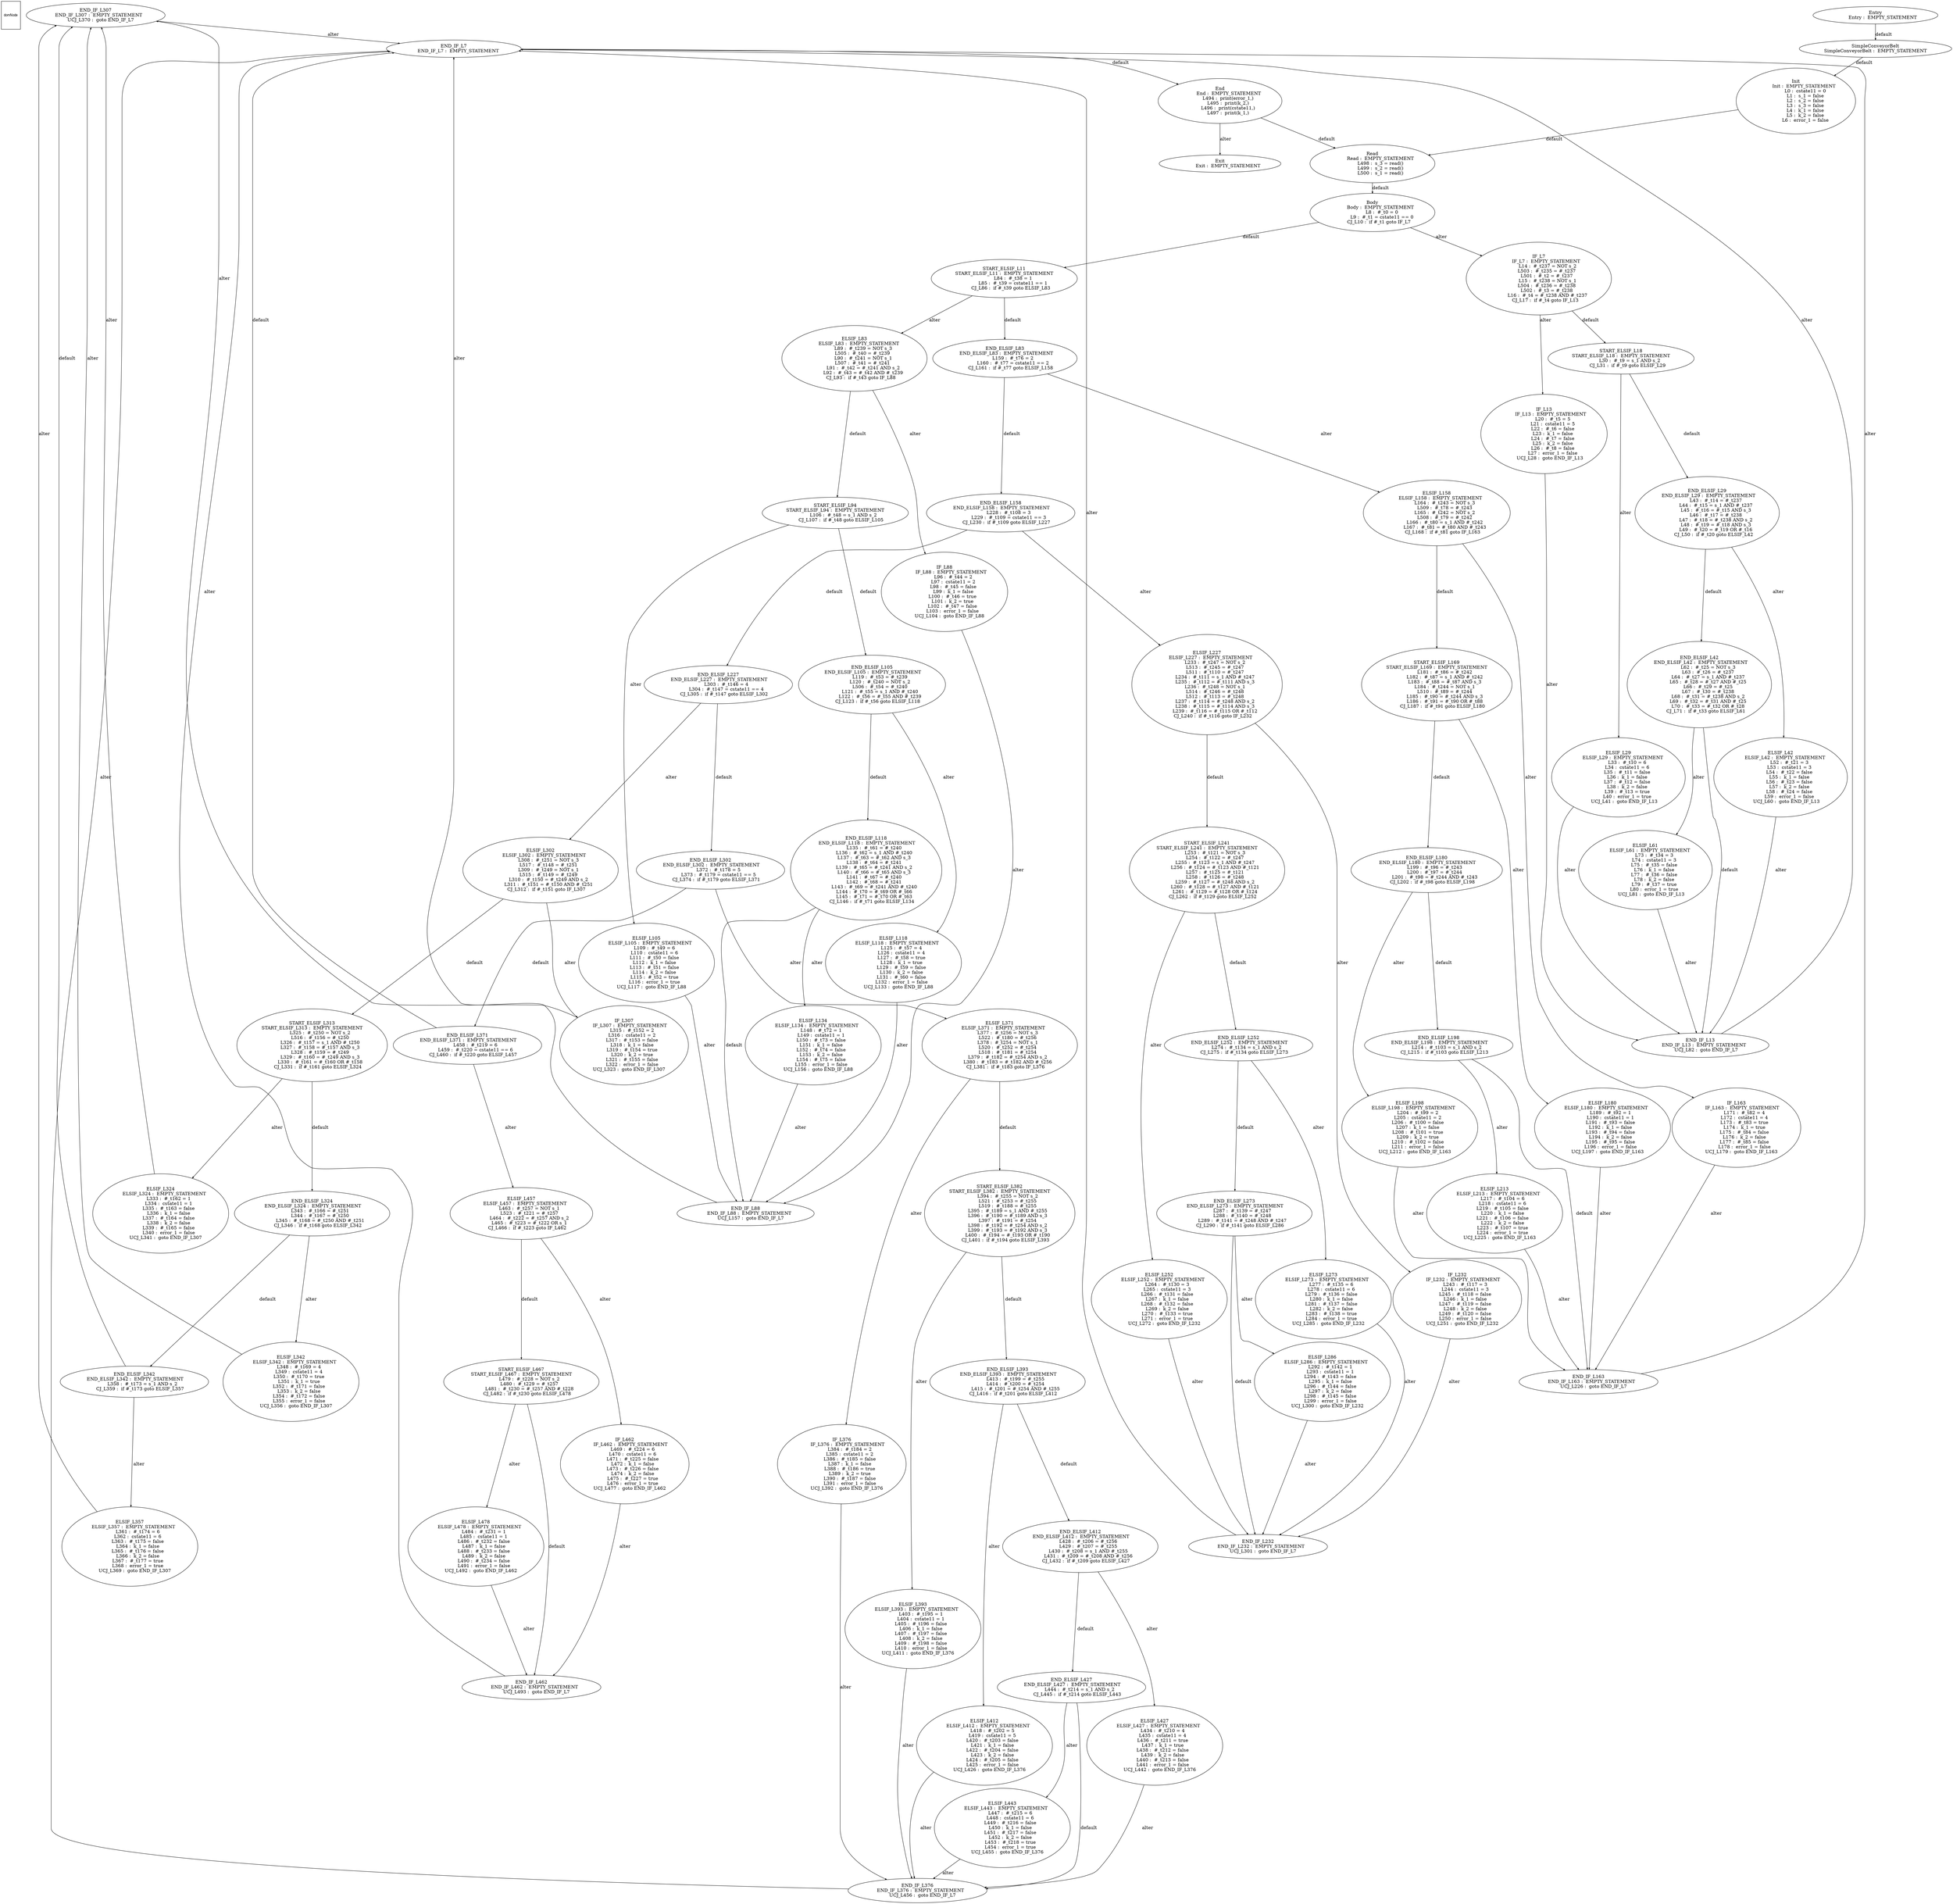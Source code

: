 digraph G {
  ranksep=.25;
  edge [arrowsize=.5]
  domNode [shape=rectangle, fontname="ArialNarrow",
        fontsize=12,  height=1.2];
  "END_IF_L307
    END_IF_L307 :  EMPTY_STATEMENT
       UCJ_L370 :  goto END_IF_L7
"; "ELSIF_L158
     ELSIF_L158 :  EMPTY_STATEMENT
           L164 :  #_t243 = NOT s_3
           L509 :  #_t78 = #_t243
           L165 :  #_t242 = NOT s_2
           L508 :  #_t79 = #_t242
           L166 :  #_t80 = s_1 AND #_t242
           L167 :  #_t81 = #_t80 AND #_t243
        CJ_L168 :  if #_t81 goto IF_L163
"; "ELSIF_L457
     ELSIF_L457 :  EMPTY_STATEMENT
           L463 :  #_t257 = NOT s_1
           L523 :  #_t221 = #_t257
           L464 :  #_t222 = #_t257 AND s_2
           L465 :  #_t223 = #_t222 OR s_1
        CJ_L466 :  if #_t223 goto IF_L462
"; "END_ELSIF_L273
 END_ELSIF_L273 :  EMPTY_STATEMENT
           L287 :  #_t139 = #_t247
           L288 :  #_t140 = #_t248
           L289 :  #_t141 = #_t248 AND #_t247
        CJ_L290 :  if #_t141 goto ELSIF_L286
"; "END_ELSIF_L105
 END_ELSIF_L105 :  EMPTY_STATEMENT
           L119 :  #_t53 = #_t239
           L120 :  #_t240 = NOT s_2
           L506 :  #_t54 = #_t240
           L121 :  #_t55 = s_1 AND #_t240
           L122 :  #_t56 = #_t55 AND #_t239
        CJ_L123 :  if #_t56 goto ELSIF_L118
"; "END_ELSIF_L158
 END_ELSIF_L158 :  EMPTY_STATEMENT
           L228 :  #_t108 = 3
           L229 :  #_t109 = cstate11 == 3
        CJ_L230 :  if #_t109 goto ELSIF_L227
"; "START_ELSIF_L382
START_ELSIF_L382 :  EMPTY_STATEMENT
           L394 :  #_t255 = NOT s_2
           L521 :  #_t253 = #_t255
           L519 :  #_t188 = #_t255
           L395 :  #_t189 = s_1 AND #_t255
           L396 :  #_t190 = #_t189 AND s_3
           L397 :  #_t191 = #_t254
           L398 :  #_t192 = #_t254 AND s_2
           L399 :  #_t193 = #_t192 AND s_3
           L400 :  #_t194 = #_t193 OR #_t190
        CJ_L401 :  if #_t194 goto ELSIF_L393
"; "START_ELSIF_L18
START_ELSIF_L18 :  EMPTY_STATEMENT
            L30 :  #_t9 = s_1 AND s_2
         CJ_L31 :  if #_t9 goto ELSIF_L29
"; "END_ELSIF_L302
 END_ELSIF_L302 :  EMPTY_STATEMENT
           L372 :  #_t178 = 5
           L373 :  #_t179 = cstate11 == 5
        CJ_L374 :  if #_t179 goto ELSIF_L371
"; "IF_L307
        IF_L307 :  EMPTY_STATEMENT
           L315 :  #_t152 = 2
           L316 :  cstate11 = 2
           L317 :  #_t153 = false
           L318 :  k_1 = false
           L319 :  #_t154 = true
           L320 :  k_2 = true
           L321 :  #_t155 = false
           L322 :  error_1 = false
       UCJ_L323 :  goto END_IF_L307
"; "ELSIF_L83
      ELSIF_L83 :  EMPTY_STATEMENT
            L89 :  #_t239 = NOT s_3
           L505 :  #_t40 = #_t239
            L90 :  #_t241 = NOT s_1
           L507 :  #_t41 = #_t241
            L91 :  #_t42 = #_t241 AND s_2
            L92 :  #_t43 = #_t42 AND #_t239
         CJ_L93 :  if #_t43 goto IF_L88
"; "IF_L462
        IF_L462 :  EMPTY_STATEMENT
           L469 :  #_t224 = 6
           L470 :  cstate11 = 6
           L471 :  #_t225 = false
           L472 :  k_1 = false
           L473 :  #_t226 = false
           L474 :  k_2 = false
           L475 :  #_t227 = true
           L476 :  error_1 = true
       UCJ_L477 :  goto END_IF_L462
"; "IF_L376
        IF_L376 :  EMPTY_STATEMENT
           L384 :  #_t184 = 2
           L385 :  cstate11 = 2
           L386 :  #_t185 = false
           L387 :  k_1 = false
           L388 :  #_t186 = true
           L389 :  k_2 = true
           L390 :  #_t187 = false
           L391 :  error_1 = false
       UCJ_L392 :  goto END_IF_L376
"; "END_IF_L462
    END_IF_L462 :  EMPTY_STATEMENT
       UCJ_L493 :  goto END_IF_L7
"; "START_ELSIF_L467
START_ELSIF_L467 :  EMPTY_STATEMENT
           L479 :  #_t228 = NOT s_2
           L480 :  #_t229 = #_t257
           L481 :  #_t230 = #_t257 AND #_t228
        CJ_L482 :  if #_t230 goto ELSIF_L478
"; "END_ELSIF_L371
 END_ELSIF_L371 :  EMPTY_STATEMENT
           L458 :  #_t219 = 6
           L459 :  #_t220 = cstate11 == 6
        CJ_L460 :  if #_t220 goto ELSIF_L457
"; "END_IF_L88
     END_IF_L88 :  EMPTY_STATEMENT
       UCJ_L157 :  goto END_IF_L7
"; "END_ELSIF_L198
 END_ELSIF_L198 :  EMPTY_STATEMENT
           L214 :  #_t103 = s_1 AND s_2
        CJ_L215 :  if #_t103 goto ELSIF_L213
"; "ELSIF_L61
      ELSIF_L61 :  EMPTY_STATEMENT
            L73 :  #_t34 = 3
            L74 :  cstate11 = 3
            L75 :  #_t35 = false
            L76 :  k_1 = false
            L77 :  #_t36 = false
            L78 :  k_2 = false
            L79 :  #_t37 = true
            L80 :  error_1 = true
        UCJ_L81 :  goto END_IF_L13
"; "START_ELSIF_L241
START_ELSIF_L241 :  EMPTY_STATEMENT
           L253 :  #_t121 = NOT s_3
           L254 :  #_t122 = #_t247
           L255 :  #_t123 = s_1 AND #_t247
           L256 :  #_t124 = #_t123 AND #_t121
           L257 :  #_t125 = #_t121
           L258 :  #_t126 = #_t248
           L259 :  #_t127 = #_t248 AND s_2
           L260 :  #_t128 = #_t127 AND #_t121
           L261 :  #_t129 = #_t128 OR #_t124
        CJ_L262 :  if #_t129 goto ELSIF_L252
"; "END_IF_L376
    END_IF_L376 :  EMPTY_STATEMENT
       UCJ_L456 :  goto END_IF_L7
"; "ELSIF_L324
     ELSIF_L324 :  EMPTY_STATEMENT
           L333 :  #_t162 = 1
           L334 :  cstate11 = 1
           L335 :  #_t163 = false
           L336 :  k_1 = false
           L337 :  #_t164 = false
           L338 :  k_2 = false
           L339 :  #_t165 = false
           L340 :  error_1 = false
       UCJ_L341 :  goto END_IF_L307
"; "END_ELSIF_L427
 END_ELSIF_L427 :  EMPTY_STATEMENT
           L444 :  #_t214 = s_1 AND s_2
        CJ_L445 :  if #_t214 goto ELSIF_L443
"; "ELSIF_L134
     ELSIF_L134 :  EMPTY_STATEMENT
           L148 :  #_t72 = 1
           L149 :  cstate11 = 1
           L150 :  #_t73 = false
           L151 :  k_1 = false
           L152 :  #_t74 = false
           L153 :  k_2 = false
           L154 :  #_t75 = false
           L155 :  error_1 = false
       UCJ_L156 :  goto END_IF_L88
"; "ELSIF_L213
     ELSIF_L213 :  EMPTY_STATEMENT
           L217 :  #_t104 = 6
           L218 :  cstate11 = 6
           L219 :  #_t105 = false
           L220 :  k_1 = false
           L221 :  #_t106 = false
           L222 :  k_2 = false
           L223 :  #_t107 = true
           L224 :  error_1 = true
       UCJ_L225 :  goto END_IF_L163
"; "IF_L88
         IF_L88 :  EMPTY_STATEMENT
            L96 :  #_t44 = 2
            L97 :  cstate11 = 2
            L98 :  #_t45 = false
            L99 :  k_1 = false
           L100 :  #_t46 = true
           L101 :  k_2 = true
           L102 :  #_t47 = false
           L103 :  error_1 = false
       UCJ_L104 :  goto END_IF_L88
"; "START_ELSIF_L11
START_ELSIF_L11 :  EMPTY_STATEMENT
            L84 :  #_t38 = 1
            L85 :  #_t39 = cstate11 == 1
         CJ_L86 :  if #_t39 goto ELSIF_L83
"; "END_IF_L163
    END_IF_L163 :  EMPTY_STATEMENT
       UCJ_L226 :  goto END_IF_L7
"; "START_ELSIF_L94
START_ELSIF_L94 :  EMPTY_STATEMENT
           L106 :  #_t48 = s_1 AND s_2
        CJ_L107 :  if #_t48 goto ELSIF_L105
"; "ELSIF_L342
     ELSIF_L342 :  EMPTY_STATEMENT
           L348 :  #_t169 = 4
           L349 :  cstate11 = 4
           L350 :  #_t170 = true
           L351 :  k_1 = true
           L352 :  #_t171 = false
           L353 :  k_2 = false
           L354 :  #_t172 = false
           L355 :  error_1 = false
       UCJ_L356 :  goto END_IF_L307
"; "Entry
          Entry :  EMPTY_STATEMENT
"; "END_ELSIF_L227
 END_ELSIF_L227 :  EMPTY_STATEMENT
           L303 :  #_t146 = 4
           L304 :  #_t147 = cstate11 == 4
        CJ_L305 :  if #_t147 goto ELSIF_L302
"; "Read
           Read :  EMPTY_STATEMENT
           L498 :  s_3 = read()
           L499 :  s_2 = read()
           L500 :  s_1 = read()
"; "ELSIF_L357
     ELSIF_L357 :  EMPTY_STATEMENT
           L361 :  #_t174 = 6
           L362 :  cstate11 = 6
           L363 :  #_t175 = false
           L364 :  k_1 = false
           L365 :  #_t176 = false
           L366 :  k_2 = false
           L367 :  #_t177 = true
           L368 :  error_1 = true
       UCJ_L369 :  goto END_IF_L307
"; "Init
           Init :  EMPTY_STATEMENT
             L0 :  cstate11 = 0
             L1 :  s_1 = false
             L2 :  s_2 = false
             L3 :  s_3 = false
             L4 :  k_1 = false
             L5 :  k_2 = false
             L6 :  error_1 = false
"; "ELSIF_L427
     ELSIF_L427 :  EMPTY_STATEMENT
           L434 :  #_t210 = 4
           L435 :  cstate11 = 4
           L436 :  #_t211 = true
           L437 :  k_1 = true
           L438 :  #_t212 = false
           L439 :  k_2 = false
           L440 :  #_t213 = false
           L441 :  error_1 = false
       UCJ_L442 :  goto END_IF_L376
"; "ELSIF_L180
     ELSIF_L180 :  EMPTY_STATEMENT
           L189 :  #_t92 = 1
           L190 :  cstate11 = 1
           L191 :  #_t93 = false
           L192 :  k_1 = false
           L193 :  #_t94 = false
           L194 :  k_2 = false
           L195 :  #_t95 = false
           L196 :  error_1 = false
       UCJ_L197 :  goto END_IF_L163
"; "ELSIF_L273
     ELSIF_L273 :  EMPTY_STATEMENT
           L277 :  #_t135 = 6
           L278 :  cstate11 = 6
           L279 :  #_t136 = false
           L280 :  k_1 = false
           L281 :  #_t137 = false
           L282 :  k_2 = false
           L283 :  #_t138 = true
           L284 :  error_1 = true
       UCJ_L285 :  goto END_IF_L232
"; "START_ELSIF_L313
START_ELSIF_L313 :  EMPTY_STATEMENT
           L325 :  #_t250 = NOT s_2
           L516 :  #_t156 = #_t250
           L326 :  #_t157 = s_1 AND #_t250
           L327 :  #_t158 = #_t157 AND s_3
           L328 :  #_t159 = #_t249
           L329 :  #_t160 = #_t249 AND s_3
           L330 :  #_t161 = #_t160 OR #_t158
        CJ_L331 :  if #_t161 goto ELSIF_L324
"; "END_IF_L7
      END_IF_L7 :  EMPTY_STATEMENT
"; "ELSIF_L29
      ELSIF_L29 :  EMPTY_STATEMENT
            L33 :  #_t10 = 6
            L34 :  cstate11 = 6
            L35 :  #_t11 = false
            L36 :  k_1 = false
            L37 :  #_t12 = false
            L38 :  k_2 = false
            L39 :  #_t13 = true
            L40 :  error_1 = true
        UCJ_L41 :  goto END_IF_L13
"; "ELSIF_L198
     ELSIF_L198 :  EMPTY_STATEMENT
           L204 :  #_t99 = 2
           L205 :  cstate11 = 2
           L206 :  #_t100 = false
           L207 :  k_1 = false
           L208 :  #_t101 = true
           L209 :  k_2 = true
           L210 :  #_t102 = false
           L211 :  error_1 = false
       UCJ_L212 :  goto END_IF_L163
"; "Exit
           Exit :  EMPTY_STATEMENT
"; "END_ELSIF_L412
 END_ELSIF_L412 :  EMPTY_STATEMENT
           L428 :  #_t206 = #_t256
           L429 :  #_t207 = #_t255
           L430 :  #_t208 = s_1 AND #_t255
           L431 :  #_t209 = #_t208 AND #_t256
        CJ_L432 :  if #_t209 goto ELSIF_L427
"; "END_ELSIF_L180
 END_ELSIF_L180 :  EMPTY_STATEMENT
           L199 :  #_t96 = #_t243
           L200 :  #_t97 = #_t244
           L201 :  #_t98 = #_t244 AND #_t243
        CJ_L202 :  if #_t98 goto ELSIF_L198
"; "Body
           Body :  EMPTY_STATEMENT
             L8 :  #_t0 = 0
             L9 :  #_t1 = cstate11 == 0
         CJ_L10 :  if #_t1 goto IF_L7
"; "END_ELSIF_L393
 END_ELSIF_L393 :  EMPTY_STATEMENT
           L413 :  #_t199 = #_t255
           L414 :  #_t200 = #_t254
           L415 :  #_t201 = #_t254 AND #_t255
        CJ_L416 :  if #_t201 goto ELSIF_L412
"; "IF_L7
          IF_L7 :  EMPTY_STATEMENT
            L14 :  #_t237 = NOT s_2
           L503 :  #_t235 = #_t237
           L501 :  #_t2 = #_t237
            L15 :  #_t238 = NOT s_1
           L504 :  #_t236 = #_t238
           L502 :  #_t3 = #_t238
            L16 :  #_t4 = #_t238 AND #_t237
         CJ_L17 :  if #_t4 goto IF_L13
"; "IF_L13
         IF_L13 :  EMPTY_STATEMENT
            L20 :  #_t5 = 5
            L21 :  cstate11 = 5
            L22 :  #_t6 = false
            L23 :  k_1 = false
            L24 :  #_t7 = false
            L25 :  k_2 = false
            L26 :  #_t8 = false
            L27 :  error_1 = false
        UCJ_L28 :  goto END_IF_L13
"; "ELSIF_L252
     ELSIF_L252 :  EMPTY_STATEMENT
           L264 :  #_t130 = 3
           L265 :  cstate11 = 3
           L266 :  #_t131 = false
           L267 :  k_1 = false
           L268 :  #_t132 = false
           L269 :  k_2 = false
           L270 :  #_t133 = true
           L271 :  error_1 = true
       UCJ_L272 :  goto END_IF_L232
"; "END_ELSIF_L342
 END_ELSIF_L342 :  EMPTY_STATEMENT
           L358 :  #_t173 = s_1 AND s_2
        CJ_L359 :  if #_t173 goto ELSIF_L357
"; "ELSIF_L371
     ELSIF_L371 :  EMPTY_STATEMENT
           L377 :  #_t256 = NOT s_3
           L522 :  #_t180 = #_t256
           L378 :  #_t254 = NOT s_1
           L520 :  #_t252 = #_t254
           L518 :  #_t181 = #_t254
           L379 :  #_t182 = #_t254 AND s_2
           L380 :  #_t183 = #_t182 AND #_t256
        CJ_L381 :  if #_t183 goto IF_L376
"; "ELSIF_L42
      ELSIF_L42 :  EMPTY_STATEMENT
            L52 :  #_t21 = 3
            L53 :  cstate11 = 3
            L54 :  #_t22 = false
            L55 :  k_1 = false
            L56 :  #_t23 = false
            L57 :  k_2 = false
            L58 :  #_t24 = false
            L59 :  error_1 = false
        UCJ_L60 :  goto END_IF_L13
"; "IF_L163
        IF_L163 :  EMPTY_STATEMENT
           L171 :  #_t82 = 4
           L172 :  cstate11 = 4
           L173 :  #_t83 = true
           L174 :  k_1 = true
           L175 :  #_t84 = false
           L176 :  k_2 = false
           L177 :  #_t85 = false
           L178 :  error_1 = false
       UCJ_L179 :  goto END_IF_L163
"; "END_IF_L13
     END_IF_L13 :  EMPTY_STATEMENT
        UCJ_L82 :  goto END_IF_L7
"; "ELSIF_L443
     ELSIF_L443 :  EMPTY_STATEMENT
           L447 :  #_t215 = 6
           L448 :  cstate11 = 6
           L449 :  #_t216 = false
           L450 :  k_1 = false
           L451 :  #_t217 = false
           L452 :  k_2 = false
           L453 :  #_t218 = true
           L454 :  error_1 = true
       UCJ_L455 :  goto END_IF_L376
"; "START_ELSIF_L169
START_ELSIF_L169 :  EMPTY_STATEMENT
           L181 :  #_t86 = #_t242
           L182 :  #_t87 = s_1 AND #_t242
           L183 :  #_t88 = #_t87 AND s_3
           L184 :  #_t244 = NOT s_1
           L510 :  #_t89 = #_t244
           L185 :  #_t90 = #_t244 AND s_3
           L186 :  #_t91 = #_t90 OR #_t88
        CJ_L187 :  if #_t91 goto ELSIF_L180
"; "END_ELSIF_L29
  END_ELSIF_L29 :  EMPTY_STATEMENT
            L43 :  #_t14 = #_t237
            L44 :  #_t15 = s_1 AND #_t237
            L45 :  #_t16 = #_t15 AND s_3
            L46 :  #_t17 = #_t238
            L47 :  #_t18 = #_t238 AND s_2
            L48 :  #_t19 = #_t18 AND s_3
            L49 :  #_t20 = #_t19 OR #_t16
         CJ_L50 :  if #_t20 goto ELSIF_L42
"; "END_ELSIF_L324
 END_ELSIF_L324 :  EMPTY_STATEMENT
           L343 :  #_t166 = #_t251
           L344 :  #_t167 = #_t250
           L345 :  #_t168 = #_t250 AND #_t251
        CJ_L346 :  if #_t168 goto ELSIF_L342
"; "ELSIF_L227
     ELSIF_L227 :  EMPTY_STATEMENT
           L233 :  #_t247 = NOT s_2
           L513 :  #_t245 = #_t247
           L511 :  #_t110 = #_t247
           L234 :  #_t111 = s_1 AND #_t247
           L235 :  #_t112 = #_t111 AND s_3
           L236 :  #_t248 = NOT s_1
           L514 :  #_t246 = #_t248
           L512 :  #_t113 = #_t248
           L237 :  #_t114 = #_t248 AND s_2
           L238 :  #_t115 = #_t114 AND s_3
           L239 :  #_t116 = #_t115 OR #_t112
        CJ_L240 :  if #_t116 goto IF_L232
"; "END_ELSIF_L42
  END_ELSIF_L42 :  EMPTY_STATEMENT
            L62 :  #_t25 = NOT s_3
            L63 :  #_t26 = #_t237
            L64 :  #_t27 = s_1 AND #_t237
            L65 :  #_t28 = #_t27 AND #_t25
            L66 :  #_t29 = #_t25
            L67 :  #_t30 = #_t238
            L68 :  #_t31 = #_t238 AND s_2
            L69 :  #_t32 = #_t31 AND #_t25
            L70 :  #_t33 = #_t32 OR #_t28
         CJ_L71 :  if #_t33 goto ELSIF_L61
"; "ELSIF_L478
     ELSIF_L478 :  EMPTY_STATEMENT
           L484 :  #_t231 = 1
           L485 :  cstate11 = 1
           L486 :  #_t232 = false
           L487 :  k_1 = false
           L488 :  #_t233 = false
           L489 :  k_2 = false
           L490 :  #_t234 = false
           L491 :  error_1 = false
       UCJ_L492 :  goto END_IF_L462
"; "END_ELSIF_L252
 END_ELSIF_L252 :  EMPTY_STATEMENT
           L274 :  #_t134 = s_1 AND s_2
        CJ_L275 :  if #_t134 goto ELSIF_L273
"; "END_ELSIF_L83
  END_ELSIF_L83 :  EMPTY_STATEMENT
           L159 :  #_t76 = 2
           L160 :  #_t77 = cstate11 == 2
        CJ_L161 :  if #_t77 goto ELSIF_L158
"; "ELSIF_L412
     ELSIF_L412 :  EMPTY_STATEMENT
           L418 :  #_t202 = 5
           L419 :  cstate11 = 5
           L420 :  #_t203 = false
           L421 :  k_1 = false
           L422 :  #_t204 = false
           L423 :  k_2 = false
           L424 :  #_t205 = false
           L425 :  error_1 = false
       UCJ_L426 :  goto END_IF_L376
"; "END_ELSIF_L118
 END_ELSIF_L118 :  EMPTY_STATEMENT
           L135 :  #_t61 = #_t240
           L136 :  #_t62 = s_1 AND #_t240
           L137 :  #_t63 = #_t62 AND s_3
           L138 :  #_t64 = #_t241
           L139 :  #_t65 = #_t241 AND s_2
           L140 :  #_t66 = #_t65 AND s_3
           L141 :  #_t67 = #_t240
           L142 :  #_t68 = #_t241
           L143 :  #_t69 = #_t241 AND #_t240
           L144 :  #_t70 = #_t69 OR #_t66
           L145 :  #_t71 = #_t70 OR #_t63
        CJ_L146 :  if #_t71 goto ELSIF_L134
"; "ELSIF_L286
     ELSIF_L286 :  EMPTY_STATEMENT
           L292 :  #_t142 = 1
           L293 :  cstate11 = 1
           L294 :  #_t143 = false
           L295 :  k_1 = false
           L296 :  #_t144 = false
           L297 :  k_2 = false
           L298 :  #_t145 = false
           L299 :  error_1 = false
       UCJ_L300 :  goto END_IF_L232
"; "ELSIF_L393
     ELSIF_L393 :  EMPTY_STATEMENT
           L403 :  #_t195 = 1
           L404 :  cstate11 = 1
           L405 :  #_t196 = false
           L406 :  k_1 = false
           L407 :  #_t197 = false
           L408 :  k_2 = false
           L409 :  #_t198 = false
           L410 :  error_1 = false
       UCJ_L411 :  goto END_IF_L376
"; "ELSIF_L105
     ELSIF_L105 :  EMPTY_STATEMENT
           L109 :  #_t49 = 6
           L110 :  cstate11 = 6
           L111 :  #_t50 = false
           L112 :  k_1 = false
           L113 :  #_t51 = false
           L114 :  k_2 = false
           L115 :  #_t52 = true
           L116 :  error_1 = true
       UCJ_L117 :  goto END_IF_L88
"; "SimpleConveyorBelt
SimpleConveyorBelt :  EMPTY_STATEMENT
"; "ELSIF_L118
     ELSIF_L118 :  EMPTY_STATEMENT
           L125 :  #_t57 = 4
           L126 :  cstate11 = 4
           L127 :  #_t58 = true
           L128 :  k_1 = true
           L129 :  #_t59 = false
           L130 :  k_2 = false
           L131 :  #_t60 = false
           L132 :  error_1 = false
       UCJ_L133 :  goto END_IF_L88
"; "IF_L232
        IF_L232 :  EMPTY_STATEMENT
           L243 :  #_t117 = 3
           L244 :  cstate11 = 3
           L245 :  #_t118 = false
           L246 :  k_1 = false
           L247 :  #_t119 = false
           L248 :  k_2 = false
           L249 :  #_t120 = false
           L250 :  error_1 = false
       UCJ_L251 :  goto END_IF_L232
"; "END_IF_L232
    END_IF_L232 :  EMPTY_STATEMENT
       UCJ_L301 :  goto END_IF_L7
"; "End
            End :  EMPTY_STATEMENT
           L494 :  print(error_1,)
           L495 :  print(k_2,)
           L496 :  print(cstate11,)
           L497 :  print(k_1,)
"; "ELSIF_L302
     ELSIF_L302 :  EMPTY_STATEMENT
           L308 :  #_t251 = NOT s_3
           L517 :  #_t148 = #_t251
           L309 :  #_t249 = NOT s_1
           L515 :  #_t149 = #_t249
           L310 :  #_t150 = #_t249 AND s_2
           L311 :  #_t151 = #_t150 AND #_t251
        CJ_L312 :  if #_t151 goto IF_L307
"; 
  "SimpleConveyorBelt
SimpleConveyorBelt :  EMPTY_STATEMENT
" -> "Init
           Init :  EMPTY_STATEMENT
             L0 :  cstate11 = 0
             L1 :  s_1 = false
             L2 :  s_2 = false
             L3 :  s_3 = false
             L4 :  k_1 = false
             L5 :  k_2 = false
             L6 :  error_1 = false
"  [label="default"];
  "Init
           Init :  EMPTY_STATEMENT
             L0 :  cstate11 = 0
             L1 :  s_1 = false
             L2 :  s_2 = false
             L3 :  s_3 = false
             L4 :  k_1 = false
             L5 :  k_2 = false
             L6 :  error_1 = false
" -> "Read
           Read :  EMPTY_STATEMENT
           L498 :  s_3 = read()
           L499 :  s_2 = read()
           L500 :  s_1 = read()
"  [label="default"];
  "Body
           Body :  EMPTY_STATEMENT
             L8 :  #_t0 = 0
             L9 :  #_t1 = cstate11 == 0
         CJ_L10 :  if #_t1 goto IF_L7
" -> "START_ELSIF_L11
START_ELSIF_L11 :  EMPTY_STATEMENT
            L84 :  #_t38 = 1
            L85 :  #_t39 = cstate11 == 1
         CJ_L86 :  if #_t39 goto ELSIF_L83
"  [label="default"];
  "Body
           Body :  EMPTY_STATEMENT
             L8 :  #_t0 = 0
             L9 :  #_t1 = cstate11 == 0
         CJ_L10 :  if #_t1 goto IF_L7
" -> "IF_L7
          IF_L7 :  EMPTY_STATEMENT
            L14 :  #_t237 = NOT s_2
           L503 :  #_t235 = #_t237
           L501 :  #_t2 = #_t237
            L15 :  #_t238 = NOT s_1
           L504 :  #_t236 = #_t238
           L502 :  #_t3 = #_t238
            L16 :  #_t4 = #_t238 AND #_t237
         CJ_L17 :  if #_t4 goto IF_L13
"  [label="alter"];
  "IF_L7
          IF_L7 :  EMPTY_STATEMENT
            L14 :  #_t237 = NOT s_2
           L503 :  #_t235 = #_t237
           L501 :  #_t2 = #_t237
            L15 :  #_t238 = NOT s_1
           L504 :  #_t236 = #_t238
           L502 :  #_t3 = #_t238
            L16 :  #_t4 = #_t238 AND #_t237
         CJ_L17 :  if #_t4 goto IF_L13
" -> "START_ELSIF_L18
START_ELSIF_L18 :  EMPTY_STATEMENT
            L30 :  #_t9 = s_1 AND s_2
         CJ_L31 :  if #_t9 goto ELSIF_L29
"  [label="default"];
  "IF_L7
          IF_L7 :  EMPTY_STATEMENT
            L14 :  #_t237 = NOT s_2
           L503 :  #_t235 = #_t237
           L501 :  #_t2 = #_t237
            L15 :  #_t238 = NOT s_1
           L504 :  #_t236 = #_t238
           L502 :  #_t3 = #_t238
            L16 :  #_t4 = #_t238 AND #_t237
         CJ_L17 :  if #_t4 goto IF_L13
" -> "IF_L13
         IF_L13 :  EMPTY_STATEMENT
            L20 :  #_t5 = 5
            L21 :  cstate11 = 5
            L22 :  #_t6 = false
            L23 :  k_1 = false
            L24 :  #_t7 = false
            L25 :  k_2 = false
            L26 :  #_t8 = false
            L27 :  error_1 = false
        UCJ_L28 :  goto END_IF_L13
"  [label="alter"];
  "IF_L13
         IF_L13 :  EMPTY_STATEMENT
            L20 :  #_t5 = 5
            L21 :  cstate11 = 5
            L22 :  #_t6 = false
            L23 :  k_1 = false
            L24 :  #_t7 = false
            L25 :  k_2 = false
            L26 :  #_t8 = false
            L27 :  error_1 = false
        UCJ_L28 :  goto END_IF_L13
" -> "END_IF_L13
     END_IF_L13 :  EMPTY_STATEMENT
        UCJ_L82 :  goto END_IF_L7
"  [label="alter"];
  "START_ELSIF_L18
START_ELSIF_L18 :  EMPTY_STATEMENT
            L30 :  #_t9 = s_1 AND s_2
         CJ_L31 :  if #_t9 goto ELSIF_L29
" -> "END_ELSIF_L29
  END_ELSIF_L29 :  EMPTY_STATEMENT
            L43 :  #_t14 = #_t237
            L44 :  #_t15 = s_1 AND #_t237
            L45 :  #_t16 = #_t15 AND s_3
            L46 :  #_t17 = #_t238
            L47 :  #_t18 = #_t238 AND s_2
            L48 :  #_t19 = #_t18 AND s_3
            L49 :  #_t20 = #_t19 OR #_t16
         CJ_L50 :  if #_t20 goto ELSIF_L42
"  [label="default"];
  "START_ELSIF_L18
START_ELSIF_L18 :  EMPTY_STATEMENT
            L30 :  #_t9 = s_1 AND s_2
         CJ_L31 :  if #_t9 goto ELSIF_L29
" -> "ELSIF_L29
      ELSIF_L29 :  EMPTY_STATEMENT
            L33 :  #_t10 = 6
            L34 :  cstate11 = 6
            L35 :  #_t11 = false
            L36 :  k_1 = false
            L37 :  #_t12 = false
            L38 :  k_2 = false
            L39 :  #_t13 = true
            L40 :  error_1 = true
        UCJ_L41 :  goto END_IF_L13
"  [label="alter"];
  "ELSIF_L29
      ELSIF_L29 :  EMPTY_STATEMENT
            L33 :  #_t10 = 6
            L34 :  cstate11 = 6
            L35 :  #_t11 = false
            L36 :  k_1 = false
            L37 :  #_t12 = false
            L38 :  k_2 = false
            L39 :  #_t13 = true
            L40 :  error_1 = true
        UCJ_L41 :  goto END_IF_L13
" -> "END_IF_L13
     END_IF_L13 :  EMPTY_STATEMENT
        UCJ_L82 :  goto END_IF_L7
"  [label="alter"];
  "END_ELSIF_L29
  END_ELSIF_L29 :  EMPTY_STATEMENT
            L43 :  #_t14 = #_t237
            L44 :  #_t15 = s_1 AND #_t237
            L45 :  #_t16 = #_t15 AND s_3
            L46 :  #_t17 = #_t238
            L47 :  #_t18 = #_t238 AND s_2
            L48 :  #_t19 = #_t18 AND s_3
            L49 :  #_t20 = #_t19 OR #_t16
         CJ_L50 :  if #_t20 goto ELSIF_L42
" -> "END_ELSIF_L42
  END_ELSIF_L42 :  EMPTY_STATEMENT
            L62 :  #_t25 = NOT s_3
            L63 :  #_t26 = #_t237
            L64 :  #_t27 = s_1 AND #_t237
            L65 :  #_t28 = #_t27 AND #_t25
            L66 :  #_t29 = #_t25
            L67 :  #_t30 = #_t238
            L68 :  #_t31 = #_t238 AND s_2
            L69 :  #_t32 = #_t31 AND #_t25
            L70 :  #_t33 = #_t32 OR #_t28
         CJ_L71 :  if #_t33 goto ELSIF_L61
"  [label="default"];
  "END_ELSIF_L29
  END_ELSIF_L29 :  EMPTY_STATEMENT
            L43 :  #_t14 = #_t237
            L44 :  #_t15 = s_1 AND #_t237
            L45 :  #_t16 = #_t15 AND s_3
            L46 :  #_t17 = #_t238
            L47 :  #_t18 = #_t238 AND s_2
            L48 :  #_t19 = #_t18 AND s_3
            L49 :  #_t20 = #_t19 OR #_t16
         CJ_L50 :  if #_t20 goto ELSIF_L42
" -> "ELSIF_L42
      ELSIF_L42 :  EMPTY_STATEMENT
            L52 :  #_t21 = 3
            L53 :  cstate11 = 3
            L54 :  #_t22 = false
            L55 :  k_1 = false
            L56 :  #_t23 = false
            L57 :  k_2 = false
            L58 :  #_t24 = false
            L59 :  error_1 = false
        UCJ_L60 :  goto END_IF_L13
"  [label="alter"];
  "ELSIF_L42
      ELSIF_L42 :  EMPTY_STATEMENT
            L52 :  #_t21 = 3
            L53 :  cstate11 = 3
            L54 :  #_t22 = false
            L55 :  k_1 = false
            L56 :  #_t23 = false
            L57 :  k_2 = false
            L58 :  #_t24 = false
            L59 :  error_1 = false
        UCJ_L60 :  goto END_IF_L13
" -> "END_IF_L13
     END_IF_L13 :  EMPTY_STATEMENT
        UCJ_L82 :  goto END_IF_L7
"  [label="alter"];
  "END_ELSIF_L42
  END_ELSIF_L42 :  EMPTY_STATEMENT
            L62 :  #_t25 = NOT s_3
            L63 :  #_t26 = #_t237
            L64 :  #_t27 = s_1 AND #_t237
            L65 :  #_t28 = #_t27 AND #_t25
            L66 :  #_t29 = #_t25
            L67 :  #_t30 = #_t238
            L68 :  #_t31 = #_t238 AND s_2
            L69 :  #_t32 = #_t31 AND #_t25
            L70 :  #_t33 = #_t32 OR #_t28
         CJ_L71 :  if #_t33 goto ELSIF_L61
" -> "END_IF_L13
     END_IF_L13 :  EMPTY_STATEMENT
        UCJ_L82 :  goto END_IF_L7
"  [label="default"];
  "END_ELSIF_L42
  END_ELSIF_L42 :  EMPTY_STATEMENT
            L62 :  #_t25 = NOT s_3
            L63 :  #_t26 = #_t237
            L64 :  #_t27 = s_1 AND #_t237
            L65 :  #_t28 = #_t27 AND #_t25
            L66 :  #_t29 = #_t25
            L67 :  #_t30 = #_t238
            L68 :  #_t31 = #_t238 AND s_2
            L69 :  #_t32 = #_t31 AND #_t25
            L70 :  #_t33 = #_t32 OR #_t28
         CJ_L71 :  if #_t33 goto ELSIF_L61
" -> "ELSIF_L61
      ELSIF_L61 :  EMPTY_STATEMENT
            L73 :  #_t34 = 3
            L74 :  cstate11 = 3
            L75 :  #_t35 = false
            L76 :  k_1 = false
            L77 :  #_t36 = false
            L78 :  k_2 = false
            L79 :  #_t37 = true
            L80 :  error_1 = true
        UCJ_L81 :  goto END_IF_L13
"  [label="alter"];
  "ELSIF_L61
      ELSIF_L61 :  EMPTY_STATEMENT
            L73 :  #_t34 = 3
            L74 :  cstate11 = 3
            L75 :  #_t35 = false
            L76 :  k_1 = false
            L77 :  #_t36 = false
            L78 :  k_2 = false
            L79 :  #_t37 = true
            L80 :  error_1 = true
        UCJ_L81 :  goto END_IF_L13
" -> "END_IF_L13
     END_IF_L13 :  EMPTY_STATEMENT
        UCJ_L82 :  goto END_IF_L7
"  [label="alter"];
  "END_IF_L13
     END_IF_L13 :  EMPTY_STATEMENT
        UCJ_L82 :  goto END_IF_L7
" -> "END_IF_L7
      END_IF_L7 :  EMPTY_STATEMENT
"  [label="alter"];
  "START_ELSIF_L11
START_ELSIF_L11 :  EMPTY_STATEMENT
            L84 :  #_t38 = 1
            L85 :  #_t39 = cstate11 == 1
         CJ_L86 :  if #_t39 goto ELSIF_L83
" -> "END_ELSIF_L83
  END_ELSIF_L83 :  EMPTY_STATEMENT
           L159 :  #_t76 = 2
           L160 :  #_t77 = cstate11 == 2
        CJ_L161 :  if #_t77 goto ELSIF_L158
"  [label="default"];
  "START_ELSIF_L11
START_ELSIF_L11 :  EMPTY_STATEMENT
            L84 :  #_t38 = 1
            L85 :  #_t39 = cstate11 == 1
         CJ_L86 :  if #_t39 goto ELSIF_L83
" -> "ELSIF_L83
      ELSIF_L83 :  EMPTY_STATEMENT
            L89 :  #_t239 = NOT s_3
           L505 :  #_t40 = #_t239
            L90 :  #_t241 = NOT s_1
           L507 :  #_t41 = #_t241
            L91 :  #_t42 = #_t241 AND s_2
            L92 :  #_t43 = #_t42 AND #_t239
         CJ_L93 :  if #_t43 goto IF_L88
"  [label="alter"];
  "ELSIF_L83
      ELSIF_L83 :  EMPTY_STATEMENT
            L89 :  #_t239 = NOT s_3
           L505 :  #_t40 = #_t239
            L90 :  #_t241 = NOT s_1
           L507 :  #_t41 = #_t241
            L91 :  #_t42 = #_t241 AND s_2
            L92 :  #_t43 = #_t42 AND #_t239
         CJ_L93 :  if #_t43 goto IF_L88
" -> "START_ELSIF_L94
START_ELSIF_L94 :  EMPTY_STATEMENT
           L106 :  #_t48 = s_1 AND s_2
        CJ_L107 :  if #_t48 goto ELSIF_L105
"  [label="default"];
  "ELSIF_L83
      ELSIF_L83 :  EMPTY_STATEMENT
            L89 :  #_t239 = NOT s_3
           L505 :  #_t40 = #_t239
            L90 :  #_t241 = NOT s_1
           L507 :  #_t41 = #_t241
            L91 :  #_t42 = #_t241 AND s_2
            L92 :  #_t43 = #_t42 AND #_t239
         CJ_L93 :  if #_t43 goto IF_L88
" -> "IF_L88
         IF_L88 :  EMPTY_STATEMENT
            L96 :  #_t44 = 2
            L97 :  cstate11 = 2
            L98 :  #_t45 = false
            L99 :  k_1 = false
           L100 :  #_t46 = true
           L101 :  k_2 = true
           L102 :  #_t47 = false
           L103 :  error_1 = false
       UCJ_L104 :  goto END_IF_L88
"  [label="alter"];
  "IF_L88
         IF_L88 :  EMPTY_STATEMENT
            L96 :  #_t44 = 2
            L97 :  cstate11 = 2
            L98 :  #_t45 = false
            L99 :  k_1 = false
           L100 :  #_t46 = true
           L101 :  k_2 = true
           L102 :  #_t47 = false
           L103 :  error_1 = false
       UCJ_L104 :  goto END_IF_L88
" -> "END_IF_L88
     END_IF_L88 :  EMPTY_STATEMENT
       UCJ_L157 :  goto END_IF_L7
"  [label="alter"];
  "START_ELSIF_L94
START_ELSIF_L94 :  EMPTY_STATEMENT
           L106 :  #_t48 = s_1 AND s_2
        CJ_L107 :  if #_t48 goto ELSIF_L105
" -> "END_ELSIF_L105
 END_ELSIF_L105 :  EMPTY_STATEMENT
           L119 :  #_t53 = #_t239
           L120 :  #_t240 = NOT s_2
           L506 :  #_t54 = #_t240
           L121 :  #_t55 = s_1 AND #_t240
           L122 :  #_t56 = #_t55 AND #_t239
        CJ_L123 :  if #_t56 goto ELSIF_L118
"  [label="default"];
  "START_ELSIF_L94
START_ELSIF_L94 :  EMPTY_STATEMENT
           L106 :  #_t48 = s_1 AND s_2
        CJ_L107 :  if #_t48 goto ELSIF_L105
" -> "ELSIF_L105
     ELSIF_L105 :  EMPTY_STATEMENT
           L109 :  #_t49 = 6
           L110 :  cstate11 = 6
           L111 :  #_t50 = false
           L112 :  k_1 = false
           L113 :  #_t51 = false
           L114 :  k_2 = false
           L115 :  #_t52 = true
           L116 :  error_1 = true
       UCJ_L117 :  goto END_IF_L88
"  [label="alter"];
  "ELSIF_L105
     ELSIF_L105 :  EMPTY_STATEMENT
           L109 :  #_t49 = 6
           L110 :  cstate11 = 6
           L111 :  #_t50 = false
           L112 :  k_1 = false
           L113 :  #_t51 = false
           L114 :  k_2 = false
           L115 :  #_t52 = true
           L116 :  error_1 = true
       UCJ_L117 :  goto END_IF_L88
" -> "END_IF_L88
     END_IF_L88 :  EMPTY_STATEMENT
       UCJ_L157 :  goto END_IF_L7
"  [label="alter"];
  "END_ELSIF_L105
 END_ELSIF_L105 :  EMPTY_STATEMENT
           L119 :  #_t53 = #_t239
           L120 :  #_t240 = NOT s_2
           L506 :  #_t54 = #_t240
           L121 :  #_t55 = s_1 AND #_t240
           L122 :  #_t56 = #_t55 AND #_t239
        CJ_L123 :  if #_t56 goto ELSIF_L118
" -> "END_ELSIF_L118
 END_ELSIF_L118 :  EMPTY_STATEMENT
           L135 :  #_t61 = #_t240
           L136 :  #_t62 = s_1 AND #_t240
           L137 :  #_t63 = #_t62 AND s_3
           L138 :  #_t64 = #_t241
           L139 :  #_t65 = #_t241 AND s_2
           L140 :  #_t66 = #_t65 AND s_3
           L141 :  #_t67 = #_t240
           L142 :  #_t68 = #_t241
           L143 :  #_t69 = #_t241 AND #_t240
           L144 :  #_t70 = #_t69 OR #_t66
           L145 :  #_t71 = #_t70 OR #_t63
        CJ_L146 :  if #_t71 goto ELSIF_L134
"  [label="default"];
  "END_ELSIF_L105
 END_ELSIF_L105 :  EMPTY_STATEMENT
           L119 :  #_t53 = #_t239
           L120 :  #_t240 = NOT s_2
           L506 :  #_t54 = #_t240
           L121 :  #_t55 = s_1 AND #_t240
           L122 :  #_t56 = #_t55 AND #_t239
        CJ_L123 :  if #_t56 goto ELSIF_L118
" -> "ELSIF_L118
     ELSIF_L118 :  EMPTY_STATEMENT
           L125 :  #_t57 = 4
           L126 :  cstate11 = 4
           L127 :  #_t58 = true
           L128 :  k_1 = true
           L129 :  #_t59 = false
           L130 :  k_2 = false
           L131 :  #_t60 = false
           L132 :  error_1 = false
       UCJ_L133 :  goto END_IF_L88
"  [label="alter"];
  "ELSIF_L118
     ELSIF_L118 :  EMPTY_STATEMENT
           L125 :  #_t57 = 4
           L126 :  cstate11 = 4
           L127 :  #_t58 = true
           L128 :  k_1 = true
           L129 :  #_t59 = false
           L130 :  k_2 = false
           L131 :  #_t60 = false
           L132 :  error_1 = false
       UCJ_L133 :  goto END_IF_L88
" -> "END_IF_L88
     END_IF_L88 :  EMPTY_STATEMENT
       UCJ_L157 :  goto END_IF_L7
"  [label="alter"];
  "END_ELSIF_L118
 END_ELSIF_L118 :  EMPTY_STATEMENT
           L135 :  #_t61 = #_t240
           L136 :  #_t62 = s_1 AND #_t240
           L137 :  #_t63 = #_t62 AND s_3
           L138 :  #_t64 = #_t241
           L139 :  #_t65 = #_t241 AND s_2
           L140 :  #_t66 = #_t65 AND s_3
           L141 :  #_t67 = #_t240
           L142 :  #_t68 = #_t241
           L143 :  #_t69 = #_t241 AND #_t240
           L144 :  #_t70 = #_t69 OR #_t66
           L145 :  #_t71 = #_t70 OR #_t63
        CJ_L146 :  if #_t71 goto ELSIF_L134
" -> "END_IF_L88
     END_IF_L88 :  EMPTY_STATEMENT
       UCJ_L157 :  goto END_IF_L7
"  [label="default"];
  "END_ELSIF_L118
 END_ELSIF_L118 :  EMPTY_STATEMENT
           L135 :  #_t61 = #_t240
           L136 :  #_t62 = s_1 AND #_t240
           L137 :  #_t63 = #_t62 AND s_3
           L138 :  #_t64 = #_t241
           L139 :  #_t65 = #_t241 AND s_2
           L140 :  #_t66 = #_t65 AND s_3
           L141 :  #_t67 = #_t240
           L142 :  #_t68 = #_t241
           L143 :  #_t69 = #_t241 AND #_t240
           L144 :  #_t70 = #_t69 OR #_t66
           L145 :  #_t71 = #_t70 OR #_t63
        CJ_L146 :  if #_t71 goto ELSIF_L134
" -> "ELSIF_L134
     ELSIF_L134 :  EMPTY_STATEMENT
           L148 :  #_t72 = 1
           L149 :  cstate11 = 1
           L150 :  #_t73 = false
           L151 :  k_1 = false
           L152 :  #_t74 = false
           L153 :  k_2 = false
           L154 :  #_t75 = false
           L155 :  error_1 = false
       UCJ_L156 :  goto END_IF_L88
"  [label="alter"];
  "ELSIF_L134
     ELSIF_L134 :  EMPTY_STATEMENT
           L148 :  #_t72 = 1
           L149 :  cstate11 = 1
           L150 :  #_t73 = false
           L151 :  k_1 = false
           L152 :  #_t74 = false
           L153 :  k_2 = false
           L154 :  #_t75 = false
           L155 :  error_1 = false
       UCJ_L156 :  goto END_IF_L88
" -> "END_IF_L88
     END_IF_L88 :  EMPTY_STATEMENT
       UCJ_L157 :  goto END_IF_L7
"  [label="alter"];
  "END_IF_L88
     END_IF_L88 :  EMPTY_STATEMENT
       UCJ_L157 :  goto END_IF_L7
" -> "END_IF_L7
      END_IF_L7 :  EMPTY_STATEMENT
"  [label="alter"];
  "END_ELSIF_L83
  END_ELSIF_L83 :  EMPTY_STATEMENT
           L159 :  #_t76 = 2
           L160 :  #_t77 = cstate11 == 2
        CJ_L161 :  if #_t77 goto ELSIF_L158
" -> "END_ELSIF_L158
 END_ELSIF_L158 :  EMPTY_STATEMENT
           L228 :  #_t108 = 3
           L229 :  #_t109 = cstate11 == 3
        CJ_L230 :  if #_t109 goto ELSIF_L227
"  [label="default"];
  "END_ELSIF_L83
  END_ELSIF_L83 :  EMPTY_STATEMENT
           L159 :  #_t76 = 2
           L160 :  #_t77 = cstate11 == 2
        CJ_L161 :  if #_t77 goto ELSIF_L158
" -> "ELSIF_L158
     ELSIF_L158 :  EMPTY_STATEMENT
           L164 :  #_t243 = NOT s_3
           L509 :  #_t78 = #_t243
           L165 :  #_t242 = NOT s_2
           L508 :  #_t79 = #_t242
           L166 :  #_t80 = s_1 AND #_t242
           L167 :  #_t81 = #_t80 AND #_t243
        CJ_L168 :  if #_t81 goto IF_L163
"  [label="alter"];
  "ELSIF_L158
     ELSIF_L158 :  EMPTY_STATEMENT
           L164 :  #_t243 = NOT s_3
           L509 :  #_t78 = #_t243
           L165 :  #_t242 = NOT s_2
           L508 :  #_t79 = #_t242
           L166 :  #_t80 = s_1 AND #_t242
           L167 :  #_t81 = #_t80 AND #_t243
        CJ_L168 :  if #_t81 goto IF_L163
" -> "START_ELSIF_L169
START_ELSIF_L169 :  EMPTY_STATEMENT
           L181 :  #_t86 = #_t242
           L182 :  #_t87 = s_1 AND #_t242
           L183 :  #_t88 = #_t87 AND s_3
           L184 :  #_t244 = NOT s_1
           L510 :  #_t89 = #_t244
           L185 :  #_t90 = #_t244 AND s_3
           L186 :  #_t91 = #_t90 OR #_t88
        CJ_L187 :  if #_t91 goto ELSIF_L180
"  [label="default"];
  "ELSIF_L158
     ELSIF_L158 :  EMPTY_STATEMENT
           L164 :  #_t243 = NOT s_3
           L509 :  #_t78 = #_t243
           L165 :  #_t242 = NOT s_2
           L508 :  #_t79 = #_t242
           L166 :  #_t80 = s_1 AND #_t242
           L167 :  #_t81 = #_t80 AND #_t243
        CJ_L168 :  if #_t81 goto IF_L163
" -> "IF_L163
        IF_L163 :  EMPTY_STATEMENT
           L171 :  #_t82 = 4
           L172 :  cstate11 = 4
           L173 :  #_t83 = true
           L174 :  k_1 = true
           L175 :  #_t84 = false
           L176 :  k_2 = false
           L177 :  #_t85 = false
           L178 :  error_1 = false
       UCJ_L179 :  goto END_IF_L163
"  [label="alter"];
  "IF_L163
        IF_L163 :  EMPTY_STATEMENT
           L171 :  #_t82 = 4
           L172 :  cstate11 = 4
           L173 :  #_t83 = true
           L174 :  k_1 = true
           L175 :  #_t84 = false
           L176 :  k_2 = false
           L177 :  #_t85 = false
           L178 :  error_1 = false
       UCJ_L179 :  goto END_IF_L163
" -> "END_IF_L163
    END_IF_L163 :  EMPTY_STATEMENT
       UCJ_L226 :  goto END_IF_L7
"  [label="alter"];
  "START_ELSIF_L169
START_ELSIF_L169 :  EMPTY_STATEMENT
           L181 :  #_t86 = #_t242
           L182 :  #_t87 = s_1 AND #_t242
           L183 :  #_t88 = #_t87 AND s_3
           L184 :  #_t244 = NOT s_1
           L510 :  #_t89 = #_t244
           L185 :  #_t90 = #_t244 AND s_3
           L186 :  #_t91 = #_t90 OR #_t88
        CJ_L187 :  if #_t91 goto ELSIF_L180
" -> "END_ELSIF_L180
 END_ELSIF_L180 :  EMPTY_STATEMENT
           L199 :  #_t96 = #_t243
           L200 :  #_t97 = #_t244
           L201 :  #_t98 = #_t244 AND #_t243
        CJ_L202 :  if #_t98 goto ELSIF_L198
"  [label="default"];
  "START_ELSIF_L169
START_ELSIF_L169 :  EMPTY_STATEMENT
           L181 :  #_t86 = #_t242
           L182 :  #_t87 = s_1 AND #_t242
           L183 :  #_t88 = #_t87 AND s_3
           L184 :  #_t244 = NOT s_1
           L510 :  #_t89 = #_t244
           L185 :  #_t90 = #_t244 AND s_3
           L186 :  #_t91 = #_t90 OR #_t88
        CJ_L187 :  if #_t91 goto ELSIF_L180
" -> "ELSIF_L180
     ELSIF_L180 :  EMPTY_STATEMENT
           L189 :  #_t92 = 1
           L190 :  cstate11 = 1
           L191 :  #_t93 = false
           L192 :  k_1 = false
           L193 :  #_t94 = false
           L194 :  k_2 = false
           L195 :  #_t95 = false
           L196 :  error_1 = false
       UCJ_L197 :  goto END_IF_L163
"  [label="alter"];
  "ELSIF_L180
     ELSIF_L180 :  EMPTY_STATEMENT
           L189 :  #_t92 = 1
           L190 :  cstate11 = 1
           L191 :  #_t93 = false
           L192 :  k_1 = false
           L193 :  #_t94 = false
           L194 :  k_2 = false
           L195 :  #_t95 = false
           L196 :  error_1 = false
       UCJ_L197 :  goto END_IF_L163
" -> "END_IF_L163
    END_IF_L163 :  EMPTY_STATEMENT
       UCJ_L226 :  goto END_IF_L7
"  [label="alter"];
  "END_ELSIF_L180
 END_ELSIF_L180 :  EMPTY_STATEMENT
           L199 :  #_t96 = #_t243
           L200 :  #_t97 = #_t244
           L201 :  #_t98 = #_t244 AND #_t243
        CJ_L202 :  if #_t98 goto ELSIF_L198
" -> "END_ELSIF_L198
 END_ELSIF_L198 :  EMPTY_STATEMENT
           L214 :  #_t103 = s_1 AND s_2
        CJ_L215 :  if #_t103 goto ELSIF_L213
"  [label="default"];
  "END_ELSIF_L180
 END_ELSIF_L180 :  EMPTY_STATEMENT
           L199 :  #_t96 = #_t243
           L200 :  #_t97 = #_t244
           L201 :  #_t98 = #_t244 AND #_t243
        CJ_L202 :  if #_t98 goto ELSIF_L198
" -> "ELSIF_L198
     ELSIF_L198 :  EMPTY_STATEMENT
           L204 :  #_t99 = 2
           L205 :  cstate11 = 2
           L206 :  #_t100 = false
           L207 :  k_1 = false
           L208 :  #_t101 = true
           L209 :  k_2 = true
           L210 :  #_t102 = false
           L211 :  error_1 = false
       UCJ_L212 :  goto END_IF_L163
"  [label="alter"];
  "ELSIF_L198
     ELSIF_L198 :  EMPTY_STATEMENT
           L204 :  #_t99 = 2
           L205 :  cstate11 = 2
           L206 :  #_t100 = false
           L207 :  k_1 = false
           L208 :  #_t101 = true
           L209 :  k_2 = true
           L210 :  #_t102 = false
           L211 :  error_1 = false
       UCJ_L212 :  goto END_IF_L163
" -> "END_IF_L163
    END_IF_L163 :  EMPTY_STATEMENT
       UCJ_L226 :  goto END_IF_L7
"  [label="alter"];
  "END_ELSIF_L198
 END_ELSIF_L198 :  EMPTY_STATEMENT
           L214 :  #_t103 = s_1 AND s_2
        CJ_L215 :  if #_t103 goto ELSIF_L213
" -> "END_IF_L163
    END_IF_L163 :  EMPTY_STATEMENT
       UCJ_L226 :  goto END_IF_L7
"  [label="default"];
  "END_ELSIF_L198
 END_ELSIF_L198 :  EMPTY_STATEMENT
           L214 :  #_t103 = s_1 AND s_2
        CJ_L215 :  if #_t103 goto ELSIF_L213
" -> "ELSIF_L213
     ELSIF_L213 :  EMPTY_STATEMENT
           L217 :  #_t104 = 6
           L218 :  cstate11 = 6
           L219 :  #_t105 = false
           L220 :  k_1 = false
           L221 :  #_t106 = false
           L222 :  k_2 = false
           L223 :  #_t107 = true
           L224 :  error_1 = true
       UCJ_L225 :  goto END_IF_L163
"  [label="alter"];
  "ELSIF_L213
     ELSIF_L213 :  EMPTY_STATEMENT
           L217 :  #_t104 = 6
           L218 :  cstate11 = 6
           L219 :  #_t105 = false
           L220 :  k_1 = false
           L221 :  #_t106 = false
           L222 :  k_2 = false
           L223 :  #_t107 = true
           L224 :  error_1 = true
       UCJ_L225 :  goto END_IF_L163
" -> "END_IF_L163
    END_IF_L163 :  EMPTY_STATEMENT
       UCJ_L226 :  goto END_IF_L7
"  [label="alter"];
  "END_IF_L163
    END_IF_L163 :  EMPTY_STATEMENT
       UCJ_L226 :  goto END_IF_L7
" -> "END_IF_L7
      END_IF_L7 :  EMPTY_STATEMENT
"  [label="alter"];
  "END_ELSIF_L158
 END_ELSIF_L158 :  EMPTY_STATEMENT
           L228 :  #_t108 = 3
           L229 :  #_t109 = cstate11 == 3
        CJ_L230 :  if #_t109 goto ELSIF_L227
" -> "END_ELSIF_L227
 END_ELSIF_L227 :  EMPTY_STATEMENT
           L303 :  #_t146 = 4
           L304 :  #_t147 = cstate11 == 4
        CJ_L305 :  if #_t147 goto ELSIF_L302
"  [label="default"];
  "END_ELSIF_L158
 END_ELSIF_L158 :  EMPTY_STATEMENT
           L228 :  #_t108 = 3
           L229 :  #_t109 = cstate11 == 3
        CJ_L230 :  if #_t109 goto ELSIF_L227
" -> "ELSIF_L227
     ELSIF_L227 :  EMPTY_STATEMENT
           L233 :  #_t247 = NOT s_2
           L513 :  #_t245 = #_t247
           L511 :  #_t110 = #_t247
           L234 :  #_t111 = s_1 AND #_t247
           L235 :  #_t112 = #_t111 AND s_3
           L236 :  #_t248 = NOT s_1
           L514 :  #_t246 = #_t248
           L512 :  #_t113 = #_t248
           L237 :  #_t114 = #_t248 AND s_2
           L238 :  #_t115 = #_t114 AND s_3
           L239 :  #_t116 = #_t115 OR #_t112
        CJ_L240 :  if #_t116 goto IF_L232
"  [label="alter"];
  "ELSIF_L227
     ELSIF_L227 :  EMPTY_STATEMENT
           L233 :  #_t247 = NOT s_2
           L513 :  #_t245 = #_t247
           L511 :  #_t110 = #_t247
           L234 :  #_t111 = s_1 AND #_t247
           L235 :  #_t112 = #_t111 AND s_3
           L236 :  #_t248 = NOT s_1
           L514 :  #_t246 = #_t248
           L512 :  #_t113 = #_t248
           L237 :  #_t114 = #_t248 AND s_2
           L238 :  #_t115 = #_t114 AND s_3
           L239 :  #_t116 = #_t115 OR #_t112
        CJ_L240 :  if #_t116 goto IF_L232
" -> "START_ELSIF_L241
START_ELSIF_L241 :  EMPTY_STATEMENT
           L253 :  #_t121 = NOT s_3
           L254 :  #_t122 = #_t247
           L255 :  #_t123 = s_1 AND #_t247
           L256 :  #_t124 = #_t123 AND #_t121
           L257 :  #_t125 = #_t121
           L258 :  #_t126 = #_t248
           L259 :  #_t127 = #_t248 AND s_2
           L260 :  #_t128 = #_t127 AND #_t121
           L261 :  #_t129 = #_t128 OR #_t124
        CJ_L262 :  if #_t129 goto ELSIF_L252
"  [label="default"];
  "ELSIF_L227
     ELSIF_L227 :  EMPTY_STATEMENT
           L233 :  #_t247 = NOT s_2
           L513 :  #_t245 = #_t247
           L511 :  #_t110 = #_t247
           L234 :  #_t111 = s_1 AND #_t247
           L235 :  #_t112 = #_t111 AND s_3
           L236 :  #_t248 = NOT s_1
           L514 :  #_t246 = #_t248
           L512 :  #_t113 = #_t248
           L237 :  #_t114 = #_t248 AND s_2
           L238 :  #_t115 = #_t114 AND s_3
           L239 :  #_t116 = #_t115 OR #_t112
        CJ_L240 :  if #_t116 goto IF_L232
" -> "IF_L232
        IF_L232 :  EMPTY_STATEMENT
           L243 :  #_t117 = 3
           L244 :  cstate11 = 3
           L245 :  #_t118 = false
           L246 :  k_1 = false
           L247 :  #_t119 = false
           L248 :  k_2 = false
           L249 :  #_t120 = false
           L250 :  error_1 = false
       UCJ_L251 :  goto END_IF_L232
"  [label="alter"];
  "IF_L232
        IF_L232 :  EMPTY_STATEMENT
           L243 :  #_t117 = 3
           L244 :  cstate11 = 3
           L245 :  #_t118 = false
           L246 :  k_1 = false
           L247 :  #_t119 = false
           L248 :  k_2 = false
           L249 :  #_t120 = false
           L250 :  error_1 = false
       UCJ_L251 :  goto END_IF_L232
" -> "END_IF_L232
    END_IF_L232 :  EMPTY_STATEMENT
       UCJ_L301 :  goto END_IF_L7
"  [label="alter"];
  "START_ELSIF_L241
START_ELSIF_L241 :  EMPTY_STATEMENT
           L253 :  #_t121 = NOT s_3
           L254 :  #_t122 = #_t247
           L255 :  #_t123 = s_1 AND #_t247
           L256 :  #_t124 = #_t123 AND #_t121
           L257 :  #_t125 = #_t121
           L258 :  #_t126 = #_t248
           L259 :  #_t127 = #_t248 AND s_2
           L260 :  #_t128 = #_t127 AND #_t121
           L261 :  #_t129 = #_t128 OR #_t124
        CJ_L262 :  if #_t129 goto ELSIF_L252
" -> "END_ELSIF_L252
 END_ELSIF_L252 :  EMPTY_STATEMENT
           L274 :  #_t134 = s_1 AND s_2
        CJ_L275 :  if #_t134 goto ELSIF_L273
"  [label="default"];
  "START_ELSIF_L241
START_ELSIF_L241 :  EMPTY_STATEMENT
           L253 :  #_t121 = NOT s_3
           L254 :  #_t122 = #_t247
           L255 :  #_t123 = s_1 AND #_t247
           L256 :  #_t124 = #_t123 AND #_t121
           L257 :  #_t125 = #_t121
           L258 :  #_t126 = #_t248
           L259 :  #_t127 = #_t248 AND s_2
           L260 :  #_t128 = #_t127 AND #_t121
           L261 :  #_t129 = #_t128 OR #_t124
        CJ_L262 :  if #_t129 goto ELSIF_L252
" -> "ELSIF_L252
     ELSIF_L252 :  EMPTY_STATEMENT
           L264 :  #_t130 = 3
           L265 :  cstate11 = 3
           L266 :  #_t131 = false
           L267 :  k_1 = false
           L268 :  #_t132 = false
           L269 :  k_2 = false
           L270 :  #_t133 = true
           L271 :  error_1 = true
       UCJ_L272 :  goto END_IF_L232
"  [label="alter"];
  "ELSIF_L252
     ELSIF_L252 :  EMPTY_STATEMENT
           L264 :  #_t130 = 3
           L265 :  cstate11 = 3
           L266 :  #_t131 = false
           L267 :  k_1 = false
           L268 :  #_t132 = false
           L269 :  k_2 = false
           L270 :  #_t133 = true
           L271 :  error_1 = true
       UCJ_L272 :  goto END_IF_L232
" -> "END_IF_L232
    END_IF_L232 :  EMPTY_STATEMENT
       UCJ_L301 :  goto END_IF_L7
"  [label="alter"];
  "END_ELSIF_L252
 END_ELSIF_L252 :  EMPTY_STATEMENT
           L274 :  #_t134 = s_1 AND s_2
        CJ_L275 :  if #_t134 goto ELSIF_L273
" -> "END_ELSIF_L273
 END_ELSIF_L273 :  EMPTY_STATEMENT
           L287 :  #_t139 = #_t247
           L288 :  #_t140 = #_t248
           L289 :  #_t141 = #_t248 AND #_t247
        CJ_L290 :  if #_t141 goto ELSIF_L286
"  [label="default"];
  "END_ELSIF_L252
 END_ELSIF_L252 :  EMPTY_STATEMENT
           L274 :  #_t134 = s_1 AND s_2
        CJ_L275 :  if #_t134 goto ELSIF_L273
" -> "ELSIF_L273
     ELSIF_L273 :  EMPTY_STATEMENT
           L277 :  #_t135 = 6
           L278 :  cstate11 = 6
           L279 :  #_t136 = false
           L280 :  k_1 = false
           L281 :  #_t137 = false
           L282 :  k_2 = false
           L283 :  #_t138 = true
           L284 :  error_1 = true
       UCJ_L285 :  goto END_IF_L232
"  [label="alter"];
  "ELSIF_L273
     ELSIF_L273 :  EMPTY_STATEMENT
           L277 :  #_t135 = 6
           L278 :  cstate11 = 6
           L279 :  #_t136 = false
           L280 :  k_1 = false
           L281 :  #_t137 = false
           L282 :  k_2 = false
           L283 :  #_t138 = true
           L284 :  error_1 = true
       UCJ_L285 :  goto END_IF_L232
" -> "END_IF_L232
    END_IF_L232 :  EMPTY_STATEMENT
       UCJ_L301 :  goto END_IF_L7
"  [label="alter"];
  "END_ELSIF_L273
 END_ELSIF_L273 :  EMPTY_STATEMENT
           L287 :  #_t139 = #_t247
           L288 :  #_t140 = #_t248
           L289 :  #_t141 = #_t248 AND #_t247
        CJ_L290 :  if #_t141 goto ELSIF_L286
" -> "END_IF_L232
    END_IF_L232 :  EMPTY_STATEMENT
       UCJ_L301 :  goto END_IF_L7
"  [label="default"];
  "END_ELSIF_L273
 END_ELSIF_L273 :  EMPTY_STATEMENT
           L287 :  #_t139 = #_t247
           L288 :  #_t140 = #_t248
           L289 :  #_t141 = #_t248 AND #_t247
        CJ_L290 :  if #_t141 goto ELSIF_L286
" -> "ELSIF_L286
     ELSIF_L286 :  EMPTY_STATEMENT
           L292 :  #_t142 = 1
           L293 :  cstate11 = 1
           L294 :  #_t143 = false
           L295 :  k_1 = false
           L296 :  #_t144 = false
           L297 :  k_2 = false
           L298 :  #_t145 = false
           L299 :  error_1 = false
       UCJ_L300 :  goto END_IF_L232
"  [label="alter"];
  "ELSIF_L286
     ELSIF_L286 :  EMPTY_STATEMENT
           L292 :  #_t142 = 1
           L293 :  cstate11 = 1
           L294 :  #_t143 = false
           L295 :  k_1 = false
           L296 :  #_t144 = false
           L297 :  k_2 = false
           L298 :  #_t145 = false
           L299 :  error_1 = false
       UCJ_L300 :  goto END_IF_L232
" -> "END_IF_L232
    END_IF_L232 :  EMPTY_STATEMENT
       UCJ_L301 :  goto END_IF_L7
"  [label="alter"];
  "END_IF_L232
    END_IF_L232 :  EMPTY_STATEMENT
       UCJ_L301 :  goto END_IF_L7
" -> "END_IF_L7
      END_IF_L7 :  EMPTY_STATEMENT
"  [label="alter"];
  "END_ELSIF_L227
 END_ELSIF_L227 :  EMPTY_STATEMENT
           L303 :  #_t146 = 4
           L304 :  #_t147 = cstate11 == 4
        CJ_L305 :  if #_t147 goto ELSIF_L302
" -> "END_ELSIF_L302
 END_ELSIF_L302 :  EMPTY_STATEMENT
           L372 :  #_t178 = 5
           L373 :  #_t179 = cstate11 == 5
        CJ_L374 :  if #_t179 goto ELSIF_L371
"  [label="default"];
  "END_ELSIF_L227
 END_ELSIF_L227 :  EMPTY_STATEMENT
           L303 :  #_t146 = 4
           L304 :  #_t147 = cstate11 == 4
        CJ_L305 :  if #_t147 goto ELSIF_L302
" -> "ELSIF_L302
     ELSIF_L302 :  EMPTY_STATEMENT
           L308 :  #_t251 = NOT s_3
           L517 :  #_t148 = #_t251
           L309 :  #_t249 = NOT s_1
           L515 :  #_t149 = #_t249
           L310 :  #_t150 = #_t249 AND s_2
           L311 :  #_t151 = #_t150 AND #_t251
        CJ_L312 :  if #_t151 goto IF_L307
"  [label="alter"];
  "ELSIF_L302
     ELSIF_L302 :  EMPTY_STATEMENT
           L308 :  #_t251 = NOT s_3
           L517 :  #_t148 = #_t251
           L309 :  #_t249 = NOT s_1
           L515 :  #_t149 = #_t249
           L310 :  #_t150 = #_t249 AND s_2
           L311 :  #_t151 = #_t150 AND #_t251
        CJ_L312 :  if #_t151 goto IF_L307
" -> "START_ELSIF_L313
START_ELSIF_L313 :  EMPTY_STATEMENT
           L325 :  #_t250 = NOT s_2
           L516 :  #_t156 = #_t250
           L326 :  #_t157 = s_1 AND #_t250
           L327 :  #_t158 = #_t157 AND s_3
           L328 :  #_t159 = #_t249
           L329 :  #_t160 = #_t249 AND s_3
           L330 :  #_t161 = #_t160 OR #_t158
        CJ_L331 :  if #_t161 goto ELSIF_L324
"  [label="default"];
  "ELSIF_L302
     ELSIF_L302 :  EMPTY_STATEMENT
           L308 :  #_t251 = NOT s_3
           L517 :  #_t148 = #_t251
           L309 :  #_t249 = NOT s_1
           L515 :  #_t149 = #_t249
           L310 :  #_t150 = #_t249 AND s_2
           L311 :  #_t151 = #_t150 AND #_t251
        CJ_L312 :  if #_t151 goto IF_L307
" -> "IF_L307
        IF_L307 :  EMPTY_STATEMENT
           L315 :  #_t152 = 2
           L316 :  cstate11 = 2
           L317 :  #_t153 = false
           L318 :  k_1 = false
           L319 :  #_t154 = true
           L320 :  k_2 = true
           L321 :  #_t155 = false
           L322 :  error_1 = false
       UCJ_L323 :  goto END_IF_L307
"  [label="alter"];
  "IF_L307
        IF_L307 :  EMPTY_STATEMENT
           L315 :  #_t152 = 2
           L316 :  cstate11 = 2
           L317 :  #_t153 = false
           L318 :  k_1 = false
           L319 :  #_t154 = true
           L320 :  k_2 = true
           L321 :  #_t155 = false
           L322 :  error_1 = false
       UCJ_L323 :  goto END_IF_L307
" -> "END_IF_L307
    END_IF_L307 :  EMPTY_STATEMENT
       UCJ_L370 :  goto END_IF_L7
"  [label="alter"];
  "START_ELSIF_L313
START_ELSIF_L313 :  EMPTY_STATEMENT
           L325 :  #_t250 = NOT s_2
           L516 :  #_t156 = #_t250
           L326 :  #_t157 = s_1 AND #_t250
           L327 :  #_t158 = #_t157 AND s_3
           L328 :  #_t159 = #_t249
           L329 :  #_t160 = #_t249 AND s_3
           L330 :  #_t161 = #_t160 OR #_t158
        CJ_L331 :  if #_t161 goto ELSIF_L324
" -> "END_ELSIF_L324
 END_ELSIF_L324 :  EMPTY_STATEMENT
           L343 :  #_t166 = #_t251
           L344 :  #_t167 = #_t250
           L345 :  #_t168 = #_t250 AND #_t251
        CJ_L346 :  if #_t168 goto ELSIF_L342
"  [label="default"];
  "START_ELSIF_L313
START_ELSIF_L313 :  EMPTY_STATEMENT
           L325 :  #_t250 = NOT s_2
           L516 :  #_t156 = #_t250
           L326 :  #_t157 = s_1 AND #_t250
           L327 :  #_t158 = #_t157 AND s_3
           L328 :  #_t159 = #_t249
           L329 :  #_t160 = #_t249 AND s_3
           L330 :  #_t161 = #_t160 OR #_t158
        CJ_L331 :  if #_t161 goto ELSIF_L324
" -> "ELSIF_L324
     ELSIF_L324 :  EMPTY_STATEMENT
           L333 :  #_t162 = 1
           L334 :  cstate11 = 1
           L335 :  #_t163 = false
           L336 :  k_1 = false
           L337 :  #_t164 = false
           L338 :  k_2 = false
           L339 :  #_t165 = false
           L340 :  error_1 = false
       UCJ_L341 :  goto END_IF_L307
"  [label="alter"];
  "ELSIF_L324
     ELSIF_L324 :  EMPTY_STATEMENT
           L333 :  #_t162 = 1
           L334 :  cstate11 = 1
           L335 :  #_t163 = false
           L336 :  k_1 = false
           L337 :  #_t164 = false
           L338 :  k_2 = false
           L339 :  #_t165 = false
           L340 :  error_1 = false
       UCJ_L341 :  goto END_IF_L307
" -> "END_IF_L307
    END_IF_L307 :  EMPTY_STATEMENT
       UCJ_L370 :  goto END_IF_L7
"  [label="alter"];
  "END_ELSIF_L324
 END_ELSIF_L324 :  EMPTY_STATEMENT
           L343 :  #_t166 = #_t251
           L344 :  #_t167 = #_t250
           L345 :  #_t168 = #_t250 AND #_t251
        CJ_L346 :  if #_t168 goto ELSIF_L342
" -> "END_ELSIF_L342
 END_ELSIF_L342 :  EMPTY_STATEMENT
           L358 :  #_t173 = s_1 AND s_2
        CJ_L359 :  if #_t173 goto ELSIF_L357
"  [label="default"];
  "END_ELSIF_L324
 END_ELSIF_L324 :  EMPTY_STATEMENT
           L343 :  #_t166 = #_t251
           L344 :  #_t167 = #_t250
           L345 :  #_t168 = #_t250 AND #_t251
        CJ_L346 :  if #_t168 goto ELSIF_L342
" -> "ELSIF_L342
     ELSIF_L342 :  EMPTY_STATEMENT
           L348 :  #_t169 = 4
           L349 :  cstate11 = 4
           L350 :  #_t170 = true
           L351 :  k_1 = true
           L352 :  #_t171 = false
           L353 :  k_2 = false
           L354 :  #_t172 = false
           L355 :  error_1 = false
       UCJ_L356 :  goto END_IF_L307
"  [label="alter"];
  "ELSIF_L342
     ELSIF_L342 :  EMPTY_STATEMENT
           L348 :  #_t169 = 4
           L349 :  cstate11 = 4
           L350 :  #_t170 = true
           L351 :  k_1 = true
           L352 :  #_t171 = false
           L353 :  k_2 = false
           L354 :  #_t172 = false
           L355 :  error_1 = false
       UCJ_L356 :  goto END_IF_L307
" -> "END_IF_L307
    END_IF_L307 :  EMPTY_STATEMENT
       UCJ_L370 :  goto END_IF_L7
"  [label="alter"];
  "END_ELSIF_L342
 END_ELSIF_L342 :  EMPTY_STATEMENT
           L358 :  #_t173 = s_1 AND s_2
        CJ_L359 :  if #_t173 goto ELSIF_L357
" -> "END_IF_L307
    END_IF_L307 :  EMPTY_STATEMENT
       UCJ_L370 :  goto END_IF_L7
"  [label="default"];
  "END_ELSIF_L342
 END_ELSIF_L342 :  EMPTY_STATEMENT
           L358 :  #_t173 = s_1 AND s_2
        CJ_L359 :  if #_t173 goto ELSIF_L357
" -> "ELSIF_L357
     ELSIF_L357 :  EMPTY_STATEMENT
           L361 :  #_t174 = 6
           L362 :  cstate11 = 6
           L363 :  #_t175 = false
           L364 :  k_1 = false
           L365 :  #_t176 = false
           L366 :  k_2 = false
           L367 :  #_t177 = true
           L368 :  error_1 = true
       UCJ_L369 :  goto END_IF_L307
"  [label="alter"];
  "ELSIF_L357
     ELSIF_L357 :  EMPTY_STATEMENT
           L361 :  #_t174 = 6
           L362 :  cstate11 = 6
           L363 :  #_t175 = false
           L364 :  k_1 = false
           L365 :  #_t176 = false
           L366 :  k_2 = false
           L367 :  #_t177 = true
           L368 :  error_1 = true
       UCJ_L369 :  goto END_IF_L307
" -> "END_IF_L307
    END_IF_L307 :  EMPTY_STATEMENT
       UCJ_L370 :  goto END_IF_L7
"  [label="alter"];
  "END_IF_L307
    END_IF_L307 :  EMPTY_STATEMENT
       UCJ_L370 :  goto END_IF_L7
" -> "END_IF_L7
      END_IF_L7 :  EMPTY_STATEMENT
"  [label="alter"];
  "END_ELSIF_L302
 END_ELSIF_L302 :  EMPTY_STATEMENT
           L372 :  #_t178 = 5
           L373 :  #_t179 = cstate11 == 5
        CJ_L374 :  if #_t179 goto ELSIF_L371
" -> "END_ELSIF_L371
 END_ELSIF_L371 :  EMPTY_STATEMENT
           L458 :  #_t219 = 6
           L459 :  #_t220 = cstate11 == 6
        CJ_L460 :  if #_t220 goto ELSIF_L457
"  [label="default"];
  "END_ELSIF_L302
 END_ELSIF_L302 :  EMPTY_STATEMENT
           L372 :  #_t178 = 5
           L373 :  #_t179 = cstate11 == 5
        CJ_L374 :  if #_t179 goto ELSIF_L371
" -> "ELSIF_L371
     ELSIF_L371 :  EMPTY_STATEMENT
           L377 :  #_t256 = NOT s_3
           L522 :  #_t180 = #_t256
           L378 :  #_t254 = NOT s_1
           L520 :  #_t252 = #_t254
           L518 :  #_t181 = #_t254
           L379 :  #_t182 = #_t254 AND s_2
           L380 :  #_t183 = #_t182 AND #_t256
        CJ_L381 :  if #_t183 goto IF_L376
"  [label="alter"];
  "ELSIF_L371
     ELSIF_L371 :  EMPTY_STATEMENT
           L377 :  #_t256 = NOT s_3
           L522 :  #_t180 = #_t256
           L378 :  #_t254 = NOT s_1
           L520 :  #_t252 = #_t254
           L518 :  #_t181 = #_t254
           L379 :  #_t182 = #_t254 AND s_2
           L380 :  #_t183 = #_t182 AND #_t256
        CJ_L381 :  if #_t183 goto IF_L376
" -> "START_ELSIF_L382
START_ELSIF_L382 :  EMPTY_STATEMENT
           L394 :  #_t255 = NOT s_2
           L521 :  #_t253 = #_t255
           L519 :  #_t188 = #_t255
           L395 :  #_t189 = s_1 AND #_t255
           L396 :  #_t190 = #_t189 AND s_3
           L397 :  #_t191 = #_t254
           L398 :  #_t192 = #_t254 AND s_2
           L399 :  #_t193 = #_t192 AND s_3
           L400 :  #_t194 = #_t193 OR #_t190
        CJ_L401 :  if #_t194 goto ELSIF_L393
"  [label="default"];
  "ELSIF_L371
     ELSIF_L371 :  EMPTY_STATEMENT
           L377 :  #_t256 = NOT s_3
           L522 :  #_t180 = #_t256
           L378 :  #_t254 = NOT s_1
           L520 :  #_t252 = #_t254
           L518 :  #_t181 = #_t254
           L379 :  #_t182 = #_t254 AND s_2
           L380 :  #_t183 = #_t182 AND #_t256
        CJ_L381 :  if #_t183 goto IF_L376
" -> "IF_L376
        IF_L376 :  EMPTY_STATEMENT
           L384 :  #_t184 = 2
           L385 :  cstate11 = 2
           L386 :  #_t185 = false
           L387 :  k_1 = false
           L388 :  #_t186 = true
           L389 :  k_2 = true
           L390 :  #_t187 = false
           L391 :  error_1 = false
       UCJ_L392 :  goto END_IF_L376
"  [label="alter"];
  "IF_L376
        IF_L376 :  EMPTY_STATEMENT
           L384 :  #_t184 = 2
           L385 :  cstate11 = 2
           L386 :  #_t185 = false
           L387 :  k_1 = false
           L388 :  #_t186 = true
           L389 :  k_2 = true
           L390 :  #_t187 = false
           L391 :  error_1 = false
       UCJ_L392 :  goto END_IF_L376
" -> "END_IF_L376
    END_IF_L376 :  EMPTY_STATEMENT
       UCJ_L456 :  goto END_IF_L7
"  [label="alter"];
  "START_ELSIF_L382
START_ELSIF_L382 :  EMPTY_STATEMENT
           L394 :  #_t255 = NOT s_2
           L521 :  #_t253 = #_t255
           L519 :  #_t188 = #_t255
           L395 :  #_t189 = s_1 AND #_t255
           L396 :  #_t190 = #_t189 AND s_3
           L397 :  #_t191 = #_t254
           L398 :  #_t192 = #_t254 AND s_2
           L399 :  #_t193 = #_t192 AND s_3
           L400 :  #_t194 = #_t193 OR #_t190
        CJ_L401 :  if #_t194 goto ELSIF_L393
" -> "END_ELSIF_L393
 END_ELSIF_L393 :  EMPTY_STATEMENT
           L413 :  #_t199 = #_t255
           L414 :  #_t200 = #_t254
           L415 :  #_t201 = #_t254 AND #_t255
        CJ_L416 :  if #_t201 goto ELSIF_L412
"  [label="default"];
  "START_ELSIF_L382
START_ELSIF_L382 :  EMPTY_STATEMENT
           L394 :  #_t255 = NOT s_2
           L521 :  #_t253 = #_t255
           L519 :  #_t188 = #_t255
           L395 :  #_t189 = s_1 AND #_t255
           L396 :  #_t190 = #_t189 AND s_3
           L397 :  #_t191 = #_t254
           L398 :  #_t192 = #_t254 AND s_2
           L399 :  #_t193 = #_t192 AND s_3
           L400 :  #_t194 = #_t193 OR #_t190
        CJ_L401 :  if #_t194 goto ELSIF_L393
" -> "ELSIF_L393
     ELSIF_L393 :  EMPTY_STATEMENT
           L403 :  #_t195 = 1
           L404 :  cstate11 = 1
           L405 :  #_t196 = false
           L406 :  k_1 = false
           L407 :  #_t197 = false
           L408 :  k_2 = false
           L409 :  #_t198 = false
           L410 :  error_1 = false
       UCJ_L411 :  goto END_IF_L376
"  [label="alter"];
  "ELSIF_L393
     ELSIF_L393 :  EMPTY_STATEMENT
           L403 :  #_t195 = 1
           L404 :  cstate11 = 1
           L405 :  #_t196 = false
           L406 :  k_1 = false
           L407 :  #_t197 = false
           L408 :  k_2 = false
           L409 :  #_t198 = false
           L410 :  error_1 = false
       UCJ_L411 :  goto END_IF_L376
" -> "END_IF_L376
    END_IF_L376 :  EMPTY_STATEMENT
       UCJ_L456 :  goto END_IF_L7
"  [label="alter"];
  "END_ELSIF_L393
 END_ELSIF_L393 :  EMPTY_STATEMENT
           L413 :  #_t199 = #_t255
           L414 :  #_t200 = #_t254
           L415 :  #_t201 = #_t254 AND #_t255
        CJ_L416 :  if #_t201 goto ELSIF_L412
" -> "END_ELSIF_L412
 END_ELSIF_L412 :  EMPTY_STATEMENT
           L428 :  #_t206 = #_t256
           L429 :  #_t207 = #_t255
           L430 :  #_t208 = s_1 AND #_t255
           L431 :  #_t209 = #_t208 AND #_t256
        CJ_L432 :  if #_t209 goto ELSIF_L427
"  [label="default"];
  "END_ELSIF_L393
 END_ELSIF_L393 :  EMPTY_STATEMENT
           L413 :  #_t199 = #_t255
           L414 :  #_t200 = #_t254
           L415 :  #_t201 = #_t254 AND #_t255
        CJ_L416 :  if #_t201 goto ELSIF_L412
" -> "ELSIF_L412
     ELSIF_L412 :  EMPTY_STATEMENT
           L418 :  #_t202 = 5
           L419 :  cstate11 = 5
           L420 :  #_t203 = false
           L421 :  k_1 = false
           L422 :  #_t204 = false
           L423 :  k_2 = false
           L424 :  #_t205 = false
           L425 :  error_1 = false
       UCJ_L426 :  goto END_IF_L376
"  [label="alter"];
  "ELSIF_L412
     ELSIF_L412 :  EMPTY_STATEMENT
           L418 :  #_t202 = 5
           L419 :  cstate11 = 5
           L420 :  #_t203 = false
           L421 :  k_1 = false
           L422 :  #_t204 = false
           L423 :  k_2 = false
           L424 :  #_t205 = false
           L425 :  error_1 = false
       UCJ_L426 :  goto END_IF_L376
" -> "END_IF_L376
    END_IF_L376 :  EMPTY_STATEMENT
       UCJ_L456 :  goto END_IF_L7
"  [label="alter"];
  "END_ELSIF_L412
 END_ELSIF_L412 :  EMPTY_STATEMENT
           L428 :  #_t206 = #_t256
           L429 :  #_t207 = #_t255
           L430 :  #_t208 = s_1 AND #_t255
           L431 :  #_t209 = #_t208 AND #_t256
        CJ_L432 :  if #_t209 goto ELSIF_L427
" -> "END_ELSIF_L427
 END_ELSIF_L427 :  EMPTY_STATEMENT
           L444 :  #_t214 = s_1 AND s_2
        CJ_L445 :  if #_t214 goto ELSIF_L443
"  [label="default"];
  "END_ELSIF_L412
 END_ELSIF_L412 :  EMPTY_STATEMENT
           L428 :  #_t206 = #_t256
           L429 :  #_t207 = #_t255
           L430 :  #_t208 = s_1 AND #_t255
           L431 :  #_t209 = #_t208 AND #_t256
        CJ_L432 :  if #_t209 goto ELSIF_L427
" -> "ELSIF_L427
     ELSIF_L427 :  EMPTY_STATEMENT
           L434 :  #_t210 = 4
           L435 :  cstate11 = 4
           L436 :  #_t211 = true
           L437 :  k_1 = true
           L438 :  #_t212 = false
           L439 :  k_2 = false
           L440 :  #_t213 = false
           L441 :  error_1 = false
       UCJ_L442 :  goto END_IF_L376
"  [label="alter"];
  "ELSIF_L427
     ELSIF_L427 :  EMPTY_STATEMENT
           L434 :  #_t210 = 4
           L435 :  cstate11 = 4
           L436 :  #_t211 = true
           L437 :  k_1 = true
           L438 :  #_t212 = false
           L439 :  k_2 = false
           L440 :  #_t213 = false
           L441 :  error_1 = false
       UCJ_L442 :  goto END_IF_L376
" -> "END_IF_L376
    END_IF_L376 :  EMPTY_STATEMENT
       UCJ_L456 :  goto END_IF_L7
"  [label="alter"];
  "END_ELSIF_L427
 END_ELSIF_L427 :  EMPTY_STATEMENT
           L444 :  #_t214 = s_1 AND s_2
        CJ_L445 :  if #_t214 goto ELSIF_L443
" -> "END_IF_L376
    END_IF_L376 :  EMPTY_STATEMENT
       UCJ_L456 :  goto END_IF_L7
"  [label="default"];
  "END_ELSIF_L427
 END_ELSIF_L427 :  EMPTY_STATEMENT
           L444 :  #_t214 = s_1 AND s_2
        CJ_L445 :  if #_t214 goto ELSIF_L443
" -> "ELSIF_L443
     ELSIF_L443 :  EMPTY_STATEMENT
           L447 :  #_t215 = 6
           L448 :  cstate11 = 6
           L449 :  #_t216 = false
           L450 :  k_1 = false
           L451 :  #_t217 = false
           L452 :  k_2 = false
           L453 :  #_t218 = true
           L454 :  error_1 = true
       UCJ_L455 :  goto END_IF_L376
"  [label="alter"];
  "ELSIF_L443
     ELSIF_L443 :  EMPTY_STATEMENT
           L447 :  #_t215 = 6
           L448 :  cstate11 = 6
           L449 :  #_t216 = false
           L450 :  k_1 = false
           L451 :  #_t217 = false
           L452 :  k_2 = false
           L453 :  #_t218 = true
           L454 :  error_1 = true
       UCJ_L455 :  goto END_IF_L376
" -> "END_IF_L376
    END_IF_L376 :  EMPTY_STATEMENT
       UCJ_L456 :  goto END_IF_L7
"  [label="alter"];
  "END_IF_L376
    END_IF_L376 :  EMPTY_STATEMENT
       UCJ_L456 :  goto END_IF_L7
" -> "END_IF_L7
      END_IF_L7 :  EMPTY_STATEMENT
"  [label="alter"];
  "END_ELSIF_L371
 END_ELSIF_L371 :  EMPTY_STATEMENT
           L458 :  #_t219 = 6
           L459 :  #_t220 = cstate11 == 6
        CJ_L460 :  if #_t220 goto ELSIF_L457
" -> "END_IF_L7
      END_IF_L7 :  EMPTY_STATEMENT
"  [label="default"];
  "END_ELSIF_L371
 END_ELSIF_L371 :  EMPTY_STATEMENT
           L458 :  #_t219 = 6
           L459 :  #_t220 = cstate11 == 6
        CJ_L460 :  if #_t220 goto ELSIF_L457
" -> "ELSIF_L457
     ELSIF_L457 :  EMPTY_STATEMENT
           L463 :  #_t257 = NOT s_1
           L523 :  #_t221 = #_t257
           L464 :  #_t222 = #_t257 AND s_2
           L465 :  #_t223 = #_t222 OR s_1
        CJ_L466 :  if #_t223 goto IF_L462
"  [label="alter"];
  "ELSIF_L457
     ELSIF_L457 :  EMPTY_STATEMENT
           L463 :  #_t257 = NOT s_1
           L523 :  #_t221 = #_t257
           L464 :  #_t222 = #_t257 AND s_2
           L465 :  #_t223 = #_t222 OR s_1
        CJ_L466 :  if #_t223 goto IF_L462
" -> "START_ELSIF_L467
START_ELSIF_L467 :  EMPTY_STATEMENT
           L479 :  #_t228 = NOT s_2
           L480 :  #_t229 = #_t257
           L481 :  #_t230 = #_t257 AND #_t228
        CJ_L482 :  if #_t230 goto ELSIF_L478
"  [label="default"];
  "ELSIF_L457
     ELSIF_L457 :  EMPTY_STATEMENT
           L463 :  #_t257 = NOT s_1
           L523 :  #_t221 = #_t257
           L464 :  #_t222 = #_t257 AND s_2
           L465 :  #_t223 = #_t222 OR s_1
        CJ_L466 :  if #_t223 goto IF_L462
" -> "IF_L462
        IF_L462 :  EMPTY_STATEMENT
           L469 :  #_t224 = 6
           L470 :  cstate11 = 6
           L471 :  #_t225 = false
           L472 :  k_1 = false
           L473 :  #_t226 = false
           L474 :  k_2 = false
           L475 :  #_t227 = true
           L476 :  error_1 = true
       UCJ_L477 :  goto END_IF_L462
"  [label="alter"];
  "IF_L462
        IF_L462 :  EMPTY_STATEMENT
           L469 :  #_t224 = 6
           L470 :  cstate11 = 6
           L471 :  #_t225 = false
           L472 :  k_1 = false
           L473 :  #_t226 = false
           L474 :  k_2 = false
           L475 :  #_t227 = true
           L476 :  error_1 = true
       UCJ_L477 :  goto END_IF_L462
" -> "END_IF_L462
    END_IF_L462 :  EMPTY_STATEMENT
       UCJ_L493 :  goto END_IF_L7
"  [label="alter"];
  "START_ELSIF_L467
START_ELSIF_L467 :  EMPTY_STATEMENT
           L479 :  #_t228 = NOT s_2
           L480 :  #_t229 = #_t257
           L481 :  #_t230 = #_t257 AND #_t228
        CJ_L482 :  if #_t230 goto ELSIF_L478
" -> "END_IF_L462
    END_IF_L462 :  EMPTY_STATEMENT
       UCJ_L493 :  goto END_IF_L7
"  [label="default"];
  "START_ELSIF_L467
START_ELSIF_L467 :  EMPTY_STATEMENT
           L479 :  #_t228 = NOT s_2
           L480 :  #_t229 = #_t257
           L481 :  #_t230 = #_t257 AND #_t228
        CJ_L482 :  if #_t230 goto ELSIF_L478
" -> "ELSIF_L478
     ELSIF_L478 :  EMPTY_STATEMENT
           L484 :  #_t231 = 1
           L485 :  cstate11 = 1
           L486 :  #_t232 = false
           L487 :  k_1 = false
           L488 :  #_t233 = false
           L489 :  k_2 = false
           L490 :  #_t234 = false
           L491 :  error_1 = false
       UCJ_L492 :  goto END_IF_L462
"  [label="alter"];
  "ELSIF_L478
     ELSIF_L478 :  EMPTY_STATEMENT
           L484 :  #_t231 = 1
           L485 :  cstate11 = 1
           L486 :  #_t232 = false
           L487 :  k_1 = false
           L488 :  #_t233 = false
           L489 :  k_2 = false
           L490 :  #_t234 = false
           L491 :  error_1 = false
       UCJ_L492 :  goto END_IF_L462
" -> "END_IF_L462
    END_IF_L462 :  EMPTY_STATEMENT
       UCJ_L493 :  goto END_IF_L7
"  [label="alter"];
  "END_IF_L462
    END_IF_L462 :  EMPTY_STATEMENT
       UCJ_L493 :  goto END_IF_L7
" -> "END_IF_L7
      END_IF_L7 :  EMPTY_STATEMENT
"  [label="alter"];
  "END_IF_L7
      END_IF_L7 :  EMPTY_STATEMENT
" -> "End
            End :  EMPTY_STATEMENT
           L494 :  print(error_1,)
           L495 :  print(k_2,)
           L496 :  print(cstate11,)
           L497 :  print(k_1,)
"  [label="default"];
  "Entry
          Entry :  EMPTY_STATEMENT
" -> "SimpleConveyorBelt
SimpleConveyorBelt :  EMPTY_STATEMENT
"  [label="default"];
  "End
            End :  EMPTY_STATEMENT
           L494 :  print(error_1,)
           L495 :  print(k_2,)
           L496 :  print(cstate11,)
           L497 :  print(k_1,)
" -> "Read
           Read :  EMPTY_STATEMENT
           L498 :  s_3 = read()
           L499 :  s_2 = read()
           L500 :  s_1 = read()
"  [label="default"];
  "End
            End :  EMPTY_STATEMENT
           L494 :  print(error_1,)
           L495 :  print(k_2,)
           L496 :  print(cstate11,)
           L497 :  print(k_1,)
" -> "Exit
           Exit :  EMPTY_STATEMENT
"  [label="alter"];
  "Read
           Read :  EMPTY_STATEMENT
           L498 :  s_3 = read()
           L499 :  s_2 = read()
           L500 :  s_1 = read()
" -> "Body
           Body :  EMPTY_STATEMENT
             L8 :  #_t0 = 0
             L9 :  #_t1 = cstate11 == 0
         CJ_L10 :  if #_t1 goto IF_L7
"  [label="default"];
}
